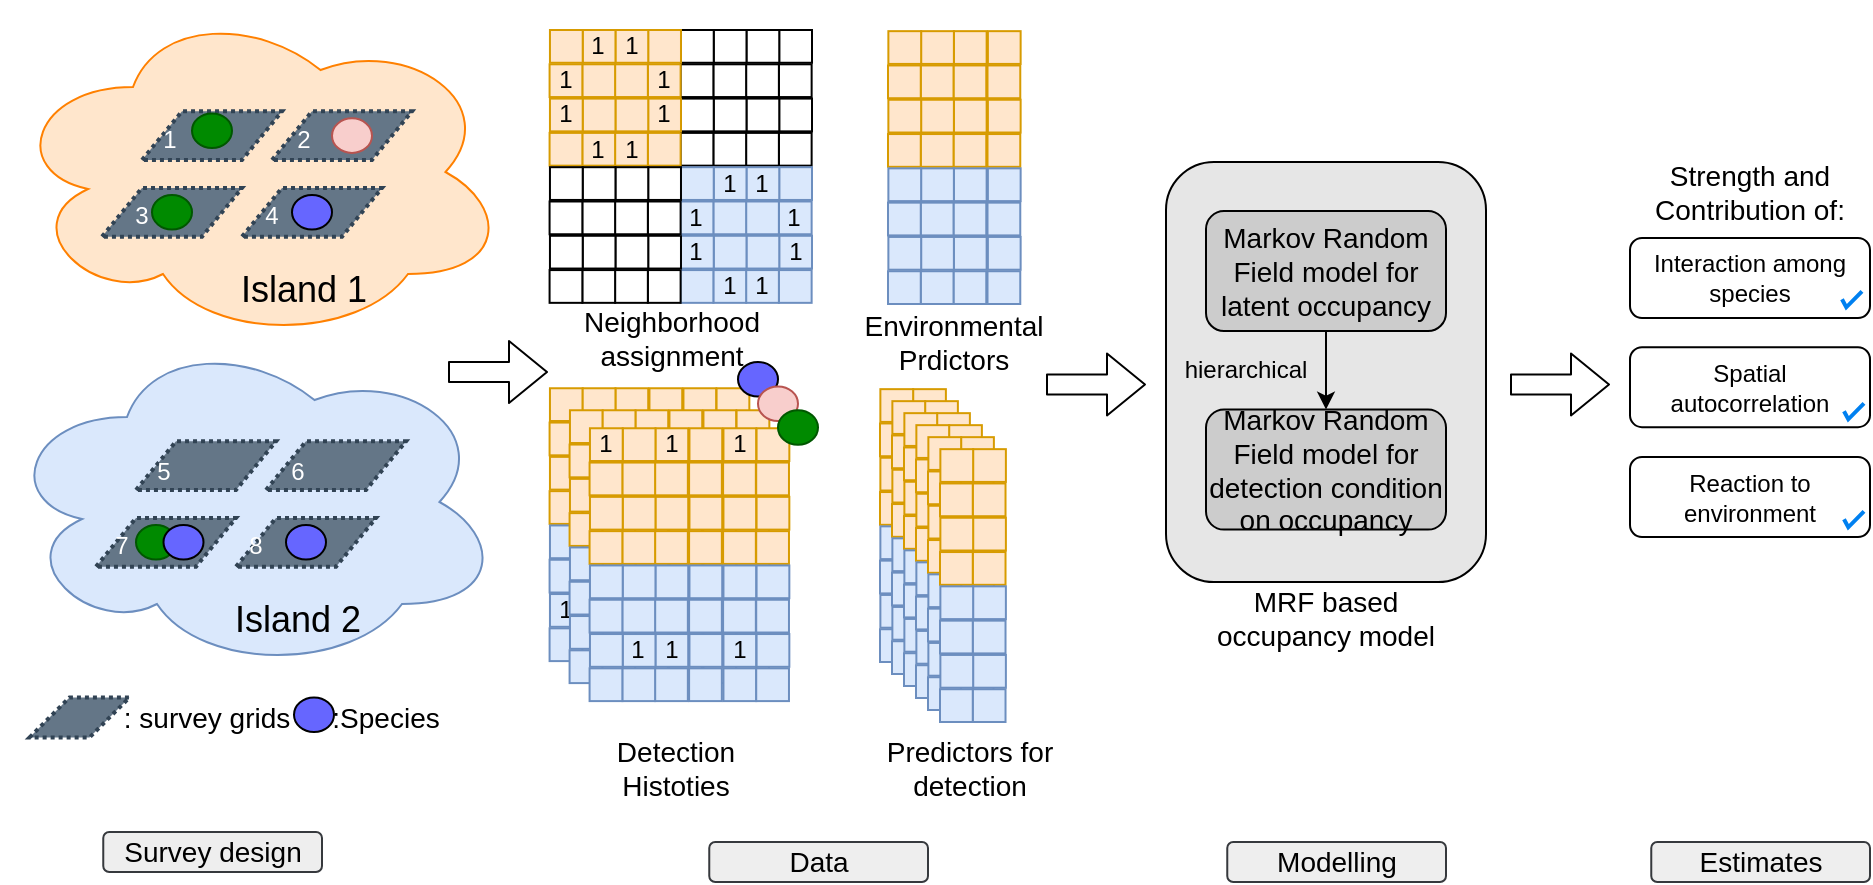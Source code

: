 <mxfile version="13.0.3" type="device"><diagram id="5DrBjSX8qti-TPV793eF" name="Page-1"><mxGraphModel dx="710" dy="490" grid="1" gridSize="10" guides="1" tooltips="1" connect="1" arrows="1" fold="1" page="1" pageScale="1" pageWidth="850" pageHeight="459" math="0" shadow="0"><root><mxCell id="0"/><mxCell id="1" parent="0"/><mxCell id="RSEeuYFWPJhfZHsPHTpP-860" value="" style="rounded=1;whiteSpace=wrap;html=1;fillColor=#E6E6E6;" vertex="1" parent="1"><mxGeometry x="629" y="80" width="160" height="210" as="geometry"/></mxCell><mxCell id="RSEeuYFWPJhfZHsPHTpP-361" value="" style="group" vertex="1" connectable="0" parent="1"><mxGeometry x="320.79" y="193.13" width="66.318" height="136.419" as="geometry"/></mxCell><mxCell id="RSEeuYFWPJhfZHsPHTpP-362" value="" style="group" vertex="1" connectable="0" parent="RSEeuYFWPJhfZHsPHTpP-361"><mxGeometry width="66.318" height="136.419" as="geometry"/></mxCell><mxCell id="RSEeuYFWPJhfZHsPHTpP-363" value="" style="group" vertex="1" connectable="0" parent="RSEeuYFWPJhfZHsPHTpP-362"><mxGeometry width="66.318" height="136.419" as="geometry"/></mxCell><mxCell id="RSEeuYFWPJhfZHsPHTpP-364" value="" style="group" vertex="1" connectable="0" parent="RSEeuYFWPJhfZHsPHTpP-363"><mxGeometry width="49.318" height="136.419" as="geometry"/></mxCell><mxCell id="RSEeuYFWPJhfZHsPHTpP-365" value="" style="group" vertex="1" connectable="0" parent="RSEeuYFWPJhfZHsPHTpP-364"><mxGeometry width="49.318" height="136.419" as="geometry"/></mxCell><mxCell id="RSEeuYFWPJhfZHsPHTpP-377" value="" style="whiteSpace=wrap;html=1;aspect=fixed;fillColor=#ffe6cc;strokeColor=#d79b00;" vertex="1" parent="RSEeuYFWPJhfZHsPHTpP-365"><mxGeometry x="0.183" width="16.378" height="16.378" as="geometry"/></mxCell><mxCell id="RSEeuYFWPJhfZHsPHTpP-366" value="" style="whiteSpace=wrap;html=1;aspect=fixed;fillColor=#ffe6cc;strokeColor=#d79b00;" vertex="1" parent="RSEeuYFWPJhfZHsPHTpP-365"><mxGeometry x="32.757" y="51.446" width="16.378" height="16.378" as="geometry"/></mxCell><mxCell id="RSEeuYFWPJhfZHsPHTpP-367" value="" style="whiteSpace=wrap;html=1;aspect=fixed;fillColor=#ffe6cc;strokeColor=#d79b00;" vertex="1" parent="RSEeuYFWPJhfZHsPHTpP-365"><mxGeometry x="16.378" y="51.446" width="16.378" height="16.378" as="geometry"/></mxCell><mxCell id="RSEeuYFWPJhfZHsPHTpP-368" value="" style="whiteSpace=wrap;html=1;aspect=fixed;fillColor=#ffe6cc;strokeColor=#d79b00;" vertex="1" parent="RSEeuYFWPJhfZHsPHTpP-365"><mxGeometry y="51.446" width="16.378" height="16.378" as="geometry"/></mxCell><mxCell id="RSEeuYFWPJhfZHsPHTpP-369" value="" style="whiteSpace=wrap;html=1;aspect=fixed;fillColor=#ffe6cc;strokeColor=#d79b00;" vertex="1" parent="RSEeuYFWPJhfZHsPHTpP-365"><mxGeometry x="32.94" y="34.297" width="16.378" height="16.378" as="geometry"/></mxCell><mxCell id="RSEeuYFWPJhfZHsPHTpP-370" value="" style="whiteSpace=wrap;html=1;aspect=fixed;fillColor=#ffe6cc;strokeColor=#d79b00;" vertex="1" parent="RSEeuYFWPJhfZHsPHTpP-365"><mxGeometry x="16.561" y="34.297" width="16.378" height="16.378" as="geometry"/></mxCell><mxCell id="RSEeuYFWPJhfZHsPHTpP-371" value="" style="whiteSpace=wrap;html=1;aspect=fixed;fillColor=#ffe6cc;strokeColor=#d79b00;" vertex="1" parent="RSEeuYFWPJhfZHsPHTpP-365"><mxGeometry x="0.183" y="34.297" width="16.378" height="16.378" as="geometry"/></mxCell><mxCell id="RSEeuYFWPJhfZHsPHTpP-372" value="" style="whiteSpace=wrap;html=1;aspect=fixed;fillColor=#ffe6cc;strokeColor=#d79b00;" vertex="1" parent="RSEeuYFWPJhfZHsPHTpP-365"><mxGeometry x="32.757" y="17.149" width="16.378" height="16.378" as="geometry"/></mxCell><mxCell id="RSEeuYFWPJhfZHsPHTpP-373" value="" style="whiteSpace=wrap;html=1;aspect=fixed;fillColor=#ffe6cc;strokeColor=#d79b00;" vertex="1" parent="RSEeuYFWPJhfZHsPHTpP-365"><mxGeometry x="16.378" y="17.149" width="16.378" height="16.378" as="geometry"/></mxCell><mxCell id="RSEeuYFWPJhfZHsPHTpP-374" value="" style="whiteSpace=wrap;html=1;aspect=fixed;fillColor=#ffe6cc;strokeColor=#d79b00;" vertex="1" parent="RSEeuYFWPJhfZHsPHTpP-365"><mxGeometry y="17.149" width="16.378" height="16.378" as="geometry"/></mxCell><mxCell id="RSEeuYFWPJhfZHsPHTpP-375" value="" style="whiteSpace=wrap;html=1;aspect=fixed;fillColor=#ffe6cc;strokeColor=#d79b00;" vertex="1" parent="RSEeuYFWPJhfZHsPHTpP-365"><mxGeometry x="32.94" width="16.378" height="16.378" as="geometry"/></mxCell><mxCell id="RSEeuYFWPJhfZHsPHTpP-376" value="" style="whiteSpace=wrap;html=1;aspect=fixed;fillColor=#ffe6cc;strokeColor=#d79b00;" vertex="1" parent="RSEeuYFWPJhfZHsPHTpP-365"><mxGeometry x="16.561" width="16.378" height="16.378" as="geometry"/></mxCell><mxCell id="RSEeuYFWPJhfZHsPHTpP-378" value="" style="whiteSpace=wrap;html=1;aspect=fixed;fillColor=#dae8fc;strokeColor=#6c8ebf;" vertex="1" parent="RSEeuYFWPJhfZHsPHTpP-365"><mxGeometry x="32.757" y="120.041" width="16.378" height="16.378" as="geometry"/></mxCell><mxCell id="RSEeuYFWPJhfZHsPHTpP-379" value="" style="whiteSpace=wrap;html=1;aspect=fixed;fillColor=#dae8fc;strokeColor=#6c8ebf;" vertex="1" parent="RSEeuYFWPJhfZHsPHTpP-365"><mxGeometry x="16.378" y="120.041" width="16.378" height="16.378" as="geometry"/></mxCell><mxCell id="RSEeuYFWPJhfZHsPHTpP-380" value="" style="whiteSpace=wrap;html=1;aspect=fixed;fillColor=#dae8fc;strokeColor=#6c8ebf;" vertex="1" parent="RSEeuYFWPJhfZHsPHTpP-365"><mxGeometry y="120.041" width="16.378" height="16.378" as="geometry"/></mxCell><mxCell id="RSEeuYFWPJhfZHsPHTpP-381" value="" style="whiteSpace=wrap;html=1;aspect=fixed;fillColor=#dae8fc;strokeColor=#6c8ebf;" vertex="1" parent="RSEeuYFWPJhfZHsPHTpP-365"><mxGeometry x="32.94" y="102.892" width="16.378" height="16.378" as="geometry"/></mxCell><mxCell id="RSEeuYFWPJhfZHsPHTpP-382" value="" style="whiteSpace=wrap;html=1;aspect=fixed;fillColor=#dae8fc;strokeColor=#6c8ebf;" vertex="1" parent="RSEeuYFWPJhfZHsPHTpP-365"><mxGeometry x="16.561" y="102.892" width="16.378" height="16.378" as="geometry"/></mxCell><mxCell id="RSEeuYFWPJhfZHsPHTpP-383" value="1" style="whiteSpace=wrap;html=1;aspect=fixed;fillColor=#dae8fc;strokeColor=#6c8ebf;" vertex="1" parent="RSEeuYFWPJhfZHsPHTpP-365"><mxGeometry x="0.183" y="102.892" width="16.378" height="16.378" as="geometry"/></mxCell><mxCell id="RSEeuYFWPJhfZHsPHTpP-384" value="" style="whiteSpace=wrap;html=1;aspect=fixed;fillColor=#dae8fc;strokeColor=#6c8ebf;" vertex="1" parent="RSEeuYFWPJhfZHsPHTpP-365"><mxGeometry x="32.757" y="85.743" width="16.378" height="16.378" as="geometry"/></mxCell><mxCell id="RSEeuYFWPJhfZHsPHTpP-385" value="" style="whiteSpace=wrap;html=1;aspect=fixed;fillColor=#dae8fc;strokeColor=#6c8ebf;" vertex="1" parent="RSEeuYFWPJhfZHsPHTpP-365"><mxGeometry x="16.378" y="85.743" width="16.378" height="16.378" as="geometry"/></mxCell><mxCell id="RSEeuYFWPJhfZHsPHTpP-386" value="" style="whiteSpace=wrap;html=1;aspect=fixed;fillColor=#dae8fc;strokeColor=#6c8ebf;" vertex="1" parent="RSEeuYFWPJhfZHsPHTpP-365"><mxGeometry y="85.743" width="16.378" height="16.378" as="geometry"/></mxCell><mxCell id="RSEeuYFWPJhfZHsPHTpP-387" value="" style="whiteSpace=wrap;html=1;aspect=fixed;fillColor=#dae8fc;strokeColor=#6c8ebf;" vertex="1" parent="RSEeuYFWPJhfZHsPHTpP-365"><mxGeometry x="32.94" y="68.595" width="16.378" height="16.378" as="geometry"/></mxCell><mxCell id="RSEeuYFWPJhfZHsPHTpP-388" value="" style="whiteSpace=wrap;html=1;aspect=fixed;fillColor=#dae8fc;strokeColor=#6c8ebf;" vertex="1" parent="RSEeuYFWPJhfZHsPHTpP-365"><mxGeometry x="16.561" y="68.595" width="16.378" height="16.378" as="geometry"/></mxCell><mxCell id="RSEeuYFWPJhfZHsPHTpP-389" value="" style="whiteSpace=wrap;html=1;aspect=fixed;fillColor=#dae8fc;strokeColor=#6c8ebf;" vertex="1" parent="RSEeuYFWPJhfZHsPHTpP-365"><mxGeometry x="0.183" y="68.595" width="16.378" height="16.378" as="geometry"/></mxCell><mxCell id="RSEeuYFWPJhfZHsPHTpP-390" value="" style="whiteSpace=wrap;html=1;aspect=fixed;fillColor=#ffe6cc;strokeColor=#d79b00;" vertex="1" parent="RSEeuYFWPJhfZHsPHTpP-363"><mxGeometry x="49.757" y="51.446" width="16.378" height="16.378" as="geometry"/></mxCell><mxCell id="RSEeuYFWPJhfZHsPHTpP-391" value="" style="whiteSpace=wrap;html=1;aspect=fixed;fillColor=#ffe6cc;strokeColor=#d79b00;" vertex="1" parent="RSEeuYFWPJhfZHsPHTpP-363"><mxGeometry x="49.94" y="34.297" width="16.378" height="16.378" as="geometry"/></mxCell><mxCell id="RSEeuYFWPJhfZHsPHTpP-392" value="" style="whiteSpace=wrap;html=1;aspect=fixed;fillColor=#ffe6cc;strokeColor=#d79b00;" vertex="1" parent="RSEeuYFWPJhfZHsPHTpP-363"><mxGeometry x="49.757" y="17.149" width="16.378" height="16.378" as="geometry"/></mxCell><mxCell id="RSEeuYFWPJhfZHsPHTpP-393" value="" style="whiteSpace=wrap;html=1;aspect=fixed;fillColor=#ffe6cc;strokeColor=#d79b00;" vertex="1" parent="RSEeuYFWPJhfZHsPHTpP-363"><mxGeometry x="49.94" width="16.378" height="16.378" as="geometry"/></mxCell><mxCell id="RSEeuYFWPJhfZHsPHTpP-394" value="" style="whiteSpace=wrap;html=1;aspect=fixed;fillColor=#dae8fc;strokeColor=#6c8ebf;" vertex="1" parent="RSEeuYFWPJhfZHsPHTpP-363"><mxGeometry x="49.757" y="120.041" width="16.378" height="16.378" as="geometry"/></mxCell><mxCell id="RSEeuYFWPJhfZHsPHTpP-395" value="" style="whiteSpace=wrap;html=1;aspect=fixed;fillColor=#dae8fc;strokeColor=#6c8ebf;" vertex="1" parent="RSEeuYFWPJhfZHsPHTpP-363"><mxGeometry x="49.94" y="102.892" width="16.378" height="16.378" as="geometry"/></mxCell><mxCell id="RSEeuYFWPJhfZHsPHTpP-396" value="" style="whiteSpace=wrap;html=1;aspect=fixed;fillColor=#dae8fc;strokeColor=#6c8ebf;" vertex="1" parent="RSEeuYFWPJhfZHsPHTpP-363"><mxGeometry x="49.757" y="85.743" width="16.378" height="16.378" as="geometry"/></mxCell><mxCell id="RSEeuYFWPJhfZHsPHTpP-397" value="" style="whiteSpace=wrap;html=1;aspect=fixed;fillColor=#dae8fc;strokeColor=#6c8ebf;" vertex="1" parent="RSEeuYFWPJhfZHsPHTpP-363"><mxGeometry x="49.94" y="68.595" width="16.378" height="16.378" as="geometry"/></mxCell><mxCell id="RSEeuYFWPJhfZHsPHTpP-186" value="" style="group" vertex="1" connectable="0" parent="1"><mxGeometry x="320.79" y="14" width="131.21" height="137" as="geometry"/></mxCell><mxCell id="RSEeuYFWPJhfZHsPHTpP-47" value="" style="group" vertex="1" connectable="0" parent="RSEeuYFWPJhfZHsPHTpP-186"><mxGeometry y="51.446" width="131.027" height="16.959" as="geometry"/></mxCell><mxCell id="RSEeuYFWPJhfZHsPHTpP-34" value="" style="whiteSpace=wrap;html=1;aspect=fixed;" vertex="1" parent="RSEeuYFWPJhfZHsPHTpP-47"><mxGeometry x="114.649" width="16.378" height="16.378" as="geometry"/></mxCell><mxCell id="RSEeuYFWPJhfZHsPHTpP-35" value="" style="whiteSpace=wrap;html=1;aspect=fixed;" vertex="1" parent="RSEeuYFWPJhfZHsPHTpP-47"><mxGeometry x="98.27" width="16.378" height="16.378" as="geometry"/></mxCell><mxCell id="RSEeuYFWPJhfZHsPHTpP-36" value="" style="whiteSpace=wrap;html=1;aspect=fixed;" vertex="1" parent="RSEeuYFWPJhfZHsPHTpP-47"><mxGeometry x="81.892" width="16.378" height="16.378" as="geometry"/></mxCell><mxCell id="RSEeuYFWPJhfZHsPHTpP-37" value="" style="whiteSpace=wrap;html=1;aspect=fixed;" vertex="1" parent="RSEeuYFWPJhfZHsPHTpP-47"><mxGeometry x="65.513" width="16.378" height="16.378" as="geometry"/></mxCell><mxCell id="RSEeuYFWPJhfZHsPHTpP-38" value="" style="whiteSpace=wrap;html=1;aspect=fixed;fillColor=#ffe6cc;strokeColor=#d79b00;" vertex="1" parent="RSEeuYFWPJhfZHsPHTpP-47"><mxGeometry x="49.135" width="16.378" height="16.378" as="geometry"/></mxCell><mxCell id="RSEeuYFWPJhfZHsPHTpP-39" value="1" style="whiteSpace=wrap;html=1;aspect=fixed;fillColor=#ffe6cc;strokeColor=#d79b00;" vertex="1" parent="RSEeuYFWPJhfZHsPHTpP-47"><mxGeometry x="32.757" width="16.378" height="16.378" as="geometry"/></mxCell><mxCell id="RSEeuYFWPJhfZHsPHTpP-40" value="1" style="whiteSpace=wrap;html=1;aspect=fixed;fillColor=#ffe6cc;strokeColor=#d79b00;" vertex="1" parent="RSEeuYFWPJhfZHsPHTpP-47"><mxGeometry x="16.378" width="16.378" height="16.378" as="geometry"/></mxCell><mxCell id="RSEeuYFWPJhfZHsPHTpP-41" value="" style="whiteSpace=wrap;html=1;aspect=fixed;fillColor=#ffe6cc;strokeColor=#d79b00;" vertex="1" parent="RSEeuYFWPJhfZHsPHTpP-47"><mxGeometry width="16.378" height="16.378" as="geometry"/></mxCell><mxCell id="RSEeuYFWPJhfZHsPHTpP-111" value="" style="group" vertex="1" connectable="0" parent="RSEeuYFWPJhfZHsPHTpP-186"><mxGeometry x="0.183" y="34.297" width="131.027" height="16.959" as="geometry"/></mxCell><mxCell id="RSEeuYFWPJhfZHsPHTpP-112" value="" style="whiteSpace=wrap;html=1;aspect=fixed;" vertex="1" parent="RSEeuYFWPJhfZHsPHTpP-111"><mxGeometry x="114.649" width="16.378" height="16.378" as="geometry"/></mxCell><mxCell id="RSEeuYFWPJhfZHsPHTpP-113" value="" style="whiteSpace=wrap;html=1;aspect=fixed;" vertex="1" parent="RSEeuYFWPJhfZHsPHTpP-111"><mxGeometry x="98.27" width="16.378" height="16.378" as="geometry"/></mxCell><mxCell id="RSEeuYFWPJhfZHsPHTpP-114" value="" style="whiteSpace=wrap;html=1;aspect=fixed;" vertex="1" parent="RSEeuYFWPJhfZHsPHTpP-111"><mxGeometry x="81.892" width="16.378" height="16.378" as="geometry"/></mxCell><mxCell id="RSEeuYFWPJhfZHsPHTpP-115" value="" style="whiteSpace=wrap;html=1;aspect=fixed;" vertex="1" parent="RSEeuYFWPJhfZHsPHTpP-111"><mxGeometry x="65.513" width="16.378" height="16.378" as="geometry"/></mxCell><mxCell id="RSEeuYFWPJhfZHsPHTpP-116" value="1" style="whiteSpace=wrap;html=1;aspect=fixed;fillColor=#ffe6cc;strokeColor=#d79b00;" vertex="1" parent="RSEeuYFWPJhfZHsPHTpP-111"><mxGeometry x="49.135" width="16.378" height="16.378" as="geometry"/></mxCell><mxCell id="RSEeuYFWPJhfZHsPHTpP-117" value="" style="whiteSpace=wrap;html=1;aspect=fixed;fillColor=#ffe6cc;strokeColor=#d79b00;" vertex="1" parent="RSEeuYFWPJhfZHsPHTpP-111"><mxGeometry x="32.757" width="16.378" height="16.378" as="geometry"/></mxCell><mxCell id="RSEeuYFWPJhfZHsPHTpP-118" value="" style="whiteSpace=wrap;html=1;aspect=fixed;fillColor=#ffe6cc;strokeColor=#d79b00;" vertex="1" parent="RSEeuYFWPJhfZHsPHTpP-111"><mxGeometry x="16.378" width="16.378" height="16.378" as="geometry"/></mxCell><mxCell id="RSEeuYFWPJhfZHsPHTpP-119" value="1" style="whiteSpace=wrap;html=1;aspect=fixed;fillColor=#ffe6cc;strokeColor=#d79b00;" vertex="1" parent="RSEeuYFWPJhfZHsPHTpP-111"><mxGeometry width="16.378" height="16.378" as="geometry"/></mxCell><mxCell id="RSEeuYFWPJhfZHsPHTpP-132" value="" style="group" vertex="1" connectable="0" parent="RSEeuYFWPJhfZHsPHTpP-186"><mxGeometry y="17.149" width="131.027" height="16.959" as="geometry"/></mxCell><mxCell id="RSEeuYFWPJhfZHsPHTpP-133" value="" style="whiteSpace=wrap;html=1;aspect=fixed;" vertex="1" parent="RSEeuYFWPJhfZHsPHTpP-132"><mxGeometry x="114.649" width="16.378" height="16.378" as="geometry"/></mxCell><mxCell id="RSEeuYFWPJhfZHsPHTpP-134" value="" style="whiteSpace=wrap;html=1;aspect=fixed;" vertex="1" parent="RSEeuYFWPJhfZHsPHTpP-132"><mxGeometry x="98.27" width="16.378" height="16.378" as="geometry"/></mxCell><mxCell id="RSEeuYFWPJhfZHsPHTpP-135" value="" style="whiteSpace=wrap;html=1;aspect=fixed;" vertex="1" parent="RSEeuYFWPJhfZHsPHTpP-132"><mxGeometry x="81.892" width="16.378" height="16.378" as="geometry"/></mxCell><mxCell id="RSEeuYFWPJhfZHsPHTpP-136" value="" style="whiteSpace=wrap;html=1;aspect=fixed;" vertex="1" parent="RSEeuYFWPJhfZHsPHTpP-132"><mxGeometry x="65.513" width="16.378" height="16.378" as="geometry"/></mxCell><mxCell id="RSEeuYFWPJhfZHsPHTpP-137" value="1" style="whiteSpace=wrap;html=1;aspect=fixed;fillColor=#ffe6cc;strokeColor=#d79b00;" vertex="1" parent="RSEeuYFWPJhfZHsPHTpP-132"><mxGeometry x="49.135" width="16.378" height="16.378" as="geometry"/></mxCell><mxCell id="RSEeuYFWPJhfZHsPHTpP-138" value="" style="whiteSpace=wrap;html=1;aspect=fixed;fillColor=#ffe6cc;strokeColor=#d79b00;" vertex="1" parent="RSEeuYFWPJhfZHsPHTpP-132"><mxGeometry x="32.757" width="16.378" height="16.378" as="geometry"/></mxCell><mxCell id="RSEeuYFWPJhfZHsPHTpP-139" value="" style="whiteSpace=wrap;html=1;aspect=fixed;fillColor=#ffe6cc;strokeColor=#d79b00;" vertex="1" parent="RSEeuYFWPJhfZHsPHTpP-132"><mxGeometry x="16.378" width="16.378" height="16.378" as="geometry"/></mxCell><mxCell id="RSEeuYFWPJhfZHsPHTpP-140" value="1" style="whiteSpace=wrap;html=1;aspect=fixed;fillColor=#ffe6cc;strokeColor=#d79b00;" vertex="1" parent="RSEeuYFWPJhfZHsPHTpP-132"><mxGeometry width="16.378" height="16.378" as="geometry"/></mxCell><mxCell id="RSEeuYFWPJhfZHsPHTpP-141" value="" style="group" vertex="1" connectable="0" parent="RSEeuYFWPJhfZHsPHTpP-186"><mxGeometry x="0.183" width="131.027" height="16.959" as="geometry"/></mxCell><mxCell id="RSEeuYFWPJhfZHsPHTpP-142" value="" style="whiteSpace=wrap;html=1;aspect=fixed;" vertex="1" parent="RSEeuYFWPJhfZHsPHTpP-141"><mxGeometry x="114.649" width="16.378" height="16.378" as="geometry"/></mxCell><mxCell id="RSEeuYFWPJhfZHsPHTpP-143" value="" style="whiteSpace=wrap;html=1;aspect=fixed;" vertex="1" parent="RSEeuYFWPJhfZHsPHTpP-141"><mxGeometry x="98.27" width="16.378" height="16.378" as="geometry"/></mxCell><mxCell id="RSEeuYFWPJhfZHsPHTpP-144" value="" style="whiteSpace=wrap;html=1;aspect=fixed;" vertex="1" parent="RSEeuYFWPJhfZHsPHTpP-141"><mxGeometry x="81.892" width="16.378" height="16.378" as="geometry"/></mxCell><mxCell id="RSEeuYFWPJhfZHsPHTpP-145" value="" style="whiteSpace=wrap;html=1;aspect=fixed;" vertex="1" parent="RSEeuYFWPJhfZHsPHTpP-141"><mxGeometry x="65.513" width="16.378" height="16.378" as="geometry"/></mxCell><mxCell id="RSEeuYFWPJhfZHsPHTpP-146" value="" style="whiteSpace=wrap;html=1;aspect=fixed;fillColor=#ffe6cc;strokeColor=#d79b00;" vertex="1" parent="RSEeuYFWPJhfZHsPHTpP-141"><mxGeometry x="49.135" width="16.378" height="16.378" as="geometry"/></mxCell><mxCell id="RSEeuYFWPJhfZHsPHTpP-147" value="1" style="whiteSpace=wrap;html=1;aspect=fixed;fillColor=#ffe6cc;strokeColor=#d79b00;" vertex="1" parent="RSEeuYFWPJhfZHsPHTpP-141"><mxGeometry x="32.757" width="16.378" height="16.378" as="geometry"/></mxCell><mxCell id="RSEeuYFWPJhfZHsPHTpP-148" value="1" style="whiteSpace=wrap;html=1;aspect=fixed;fillColor=#ffe6cc;strokeColor=#d79b00;" vertex="1" parent="RSEeuYFWPJhfZHsPHTpP-141"><mxGeometry x="16.378" width="16.378" height="16.378" as="geometry"/></mxCell><mxCell id="RSEeuYFWPJhfZHsPHTpP-149" value="" style="whiteSpace=wrap;html=1;aspect=fixed;fillColor=#ffe6cc;strokeColor=#d79b00;" vertex="1" parent="RSEeuYFWPJhfZHsPHTpP-141"><mxGeometry width="16.378" height="16.378" as="geometry"/></mxCell><mxCell id="RSEeuYFWPJhfZHsPHTpP-150" value="" style="group" vertex="1" connectable="0" parent="RSEeuYFWPJhfZHsPHTpP-186"><mxGeometry y="120.041" width="131.027" height="16.959" as="geometry"/></mxCell><mxCell id="RSEeuYFWPJhfZHsPHTpP-151" value="" style="whiteSpace=wrap;html=1;aspect=fixed;fillColor=#dae8fc;strokeColor=#6c8ebf;" vertex="1" parent="RSEeuYFWPJhfZHsPHTpP-150"><mxGeometry x="114.649" width="16.378" height="16.378" as="geometry"/></mxCell><mxCell id="RSEeuYFWPJhfZHsPHTpP-152" value="1" style="whiteSpace=wrap;html=1;aspect=fixed;fillColor=#dae8fc;strokeColor=#6c8ebf;" vertex="1" parent="RSEeuYFWPJhfZHsPHTpP-150"><mxGeometry x="98.27" width="16.378" height="16.378" as="geometry"/></mxCell><mxCell id="RSEeuYFWPJhfZHsPHTpP-153" value="1" style="whiteSpace=wrap;html=1;aspect=fixed;fillColor=#dae8fc;strokeColor=#6c8ebf;" vertex="1" parent="RSEeuYFWPJhfZHsPHTpP-150"><mxGeometry x="81.892" width="16.378" height="16.378" as="geometry"/></mxCell><mxCell id="RSEeuYFWPJhfZHsPHTpP-154" value="" style="whiteSpace=wrap;html=1;aspect=fixed;fillColor=#dae8fc;strokeColor=#6c8ebf;" vertex="1" parent="RSEeuYFWPJhfZHsPHTpP-150"><mxGeometry x="65.513" width="16.378" height="16.378" as="geometry"/></mxCell><mxCell id="RSEeuYFWPJhfZHsPHTpP-155" value="" style="whiteSpace=wrap;html=1;aspect=fixed;" vertex="1" parent="RSEeuYFWPJhfZHsPHTpP-150"><mxGeometry x="49.135" width="16.378" height="16.378" as="geometry"/></mxCell><mxCell id="RSEeuYFWPJhfZHsPHTpP-156" value="" style="whiteSpace=wrap;html=1;aspect=fixed;" vertex="1" parent="RSEeuYFWPJhfZHsPHTpP-150"><mxGeometry x="32.757" width="16.378" height="16.378" as="geometry"/></mxCell><mxCell id="RSEeuYFWPJhfZHsPHTpP-157" value="" style="whiteSpace=wrap;html=1;aspect=fixed;" vertex="1" parent="RSEeuYFWPJhfZHsPHTpP-150"><mxGeometry x="16.378" width="16.378" height="16.378" as="geometry"/></mxCell><mxCell id="RSEeuYFWPJhfZHsPHTpP-158" value="" style="whiteSpace=wrap;html=1;aspect=fixed;" vertex="1" parent="RSEeuYFWPJhfZHsPHTpP-150"><mxGeometry width="16.378" height="16.378" as="geometry"/></mxCell><mxCell id="RSEeuYFWPJhfZHsPHTpP-159" value="" style="group" vertex="1" connectable="0" parent="RSEeuYFWPJhfZHsPHTpP-186"><mxGeometry x="0.183" y="102.892" width="131.027" height="16.959" as="geometry"/></mxCell><mxCell id="RSEeuYFWPJhfZHsPHTpP-160" value="1" style="whiteSpace=wrap;html=1;aspect=fixed;fillColor=#dae8fc;strokeColor=#6c8ebf;" vertex="1" parent="RSEeuYFWPJhfZHsPHTpP-159"><mxGeometry x="114.649" width="16.378" height="16.378" as="geometry"/></mxCell><mxCell id="RSEeuYFWPJhfZHsPHTpP-161" value="" style="whiteSpace=wrap;html=1;aspect=fixed;fillColor=#dae8fc;strokeColor=#6c8ebf;" vertex="1" parent="RSEeuYFWPJhfZHsPHTpP-159"><mxGeometry x="98.27" width="16.378" height="16.378" as="geometry"/></mxCell><mxCell id="RSEeuYFWPJhfZHsPHTpP-162" value="" style="whiteSpace=wrap;html=1;aspect=fixed;fillColor=#dae8fc;strokeColor=#6c8ebf;" vertex="1" parent="RSEeuYFWPJhfZHsPHTpP-159"><mxGeometry x="81.892" width="16.378" height="16.378" as="geometry"/></mxCell><mxCell id="RSEeuYFWPJhfZHsPHTpP-163" value="1" style="whiteSpace=wrap;html=1;aspect=fixed;fillColor=#dae8fc;strokeColor=#6c8ebf;" vertex="1" parent="RSEeuYFWPJhfZHsPHTpP-159"><mxGeometry x="65.513" width="16.378" height="16.378" as="geometry"/></mxCell><mxCell id="RSEeuYFWPJhfZHsPHTpP-164" value="" style="whiteSpace=wrap;html=1;aspect=fixed;" vertex="1" parent="RSEeuYFWPJhfZHsPHTpP-159"><mxGeometry x="49.135" width="16.378" height="16.378" as="geometry"/></mxCell><mxCell id="RSEeuYFWPJhfZHsPHTpP-165" value="" style="whiteSpace=wrap;html=1;aspect=fixed;" vertex="1" parent="RSEeuYFWPJhfZHsPHTpP-159"><mxGeometry x="32.757" width="16.378" height="16.378" as="geometry"/></mxCell><mxCell id="RSEeuYFWPJhfZHsPHTpP-166" value="" style="whiteSpace=wrap;html=1;aspect=fixed;" vertex="1" parent="RSEeuYFWPJhfZHsPHTpP-159"><mxGeometry x="16.378" width="16.378" height="16.378" as="geometry"/></mxCell><mxCell id="RSEeuYFWPJhfZHsPHTpP-167" value="" style="whiteSpace=wrap;html=1;aspect=fixed;" vertex="1" parent="RSEeuYFWPJhfZHsPHTpP-159"><mxGeometry width="16.378" height="16.378" as="geometry"/></mxCell><mxCell id="RSEeuYFWPJhfZHsPHTpP-168" value="" style="group" vertex="1" connectable="0" parent="RSEeuYFWPJhfZHsPHTpP-186"><mxGeometry y="85.743" width="131.027" height="16.959" as="geometry"/></mxCell><mxCell id="RSEeuYFWPJhfZHsPHTpP-169" value="1" style="whiteSpace=wrap;html=1;aspect=fixed;fillColor=#dae8fc;strokeColor=#6c8ebf;" vertex="1" parent="RSEeuYFWPJhfZHsPHTpP-168"><mxGeometry x="114.649" width="16.378" height="16.378" as="geometry"/></mxCell><mxCell id="RSEeuYFWPJhfZHsPHTpP-170" value="" style="whiteSpace=wrap;html=1;aspect=fixed;fillColor=#dae8fc;strokeColor=#6c8ebf;" vertex="1" parent="RSEeuYFWPJhfZHsPHTpP-168"><mxGeometry x="98.27" width="16.378" height="16.378" as="geometry"/></mxCell><mxCell id="RSEeuYFWPJhfZHsPHTpP-171" value="" style="whiteSpace=wrap;html=1;aspect=fixed;fillColor=#dae8fc;strokeColor=#6c8ebf;" vertex="1" parent="RSEeuYFWPJhfZHsPHTpP-168"><mxGeometry x="81.892" width="16.378" height="16.378" as="geometry"/></mxCell><mxCell id="RSEeuYFWPJhfZHsPHTpP-172" value="1" style="whiteSpace=wrap;html=1;aspect=fixed;fillColor=#dae8fc;strokeColor=#6c8ebf;" vertex="1" parent="RSEeuYFWPJhfZHsPHTpP-168"><mxGeometry x="65.513" width="16.378" height="16.378" as="geometry"/></mxCell><mxCell id="RSEeuYFWPJhfZHsPHTpP-173" value="" style="whiteSpace=wrap;html=1;aspect=fixed;" vertex="1" parent="RSEeuYFWPJhfZHsPHTpP-168"><mxGeometry x="49.135" width="16.378" height="16.378" as="geometry"/></mxCell><mxCell id="RSEeuYFWPJhfZHsPHTpP-174" value="" style="whiteSpace=wrap;html=1;aspect=fixed;" vertex="1" parent="RSEeuYFWPJhfZHsPHTpP-168"><mxGeometry x="32.757" width="16.378" height="16.378" as="geometry"/></mxCell><mxCell id="RSEeuYFWPJhfZHsPHTpP-175" value="" style="whiteSpace=wrap;html=1;aspect=fixed;" vertex="1" parent="RSEeuYFWPJhfZHsPHTpP-168"><mxGeometry x="16.378" width="16.378" height="16.378" as="geometry"/></mxCell><mxCell id="RSEeuYFWPJhfZHsPHTpP-176" value="" style="whiteSpace=wrap;html=1;aspect=fixed;" vertex="1" parent="RSEeuYFWPJhfZHsPHTpP-168"><mxGeometry width="16.378" height="16.378" as="geometry"/></mxCell><mxCell id="RSEeuYFWPJhfZHsPHTpP-177" value="" style="group" vertex="1" connectable="0" parent="RSEeuYFWPJhfZHsPHTpP-186"><mxGeometry x="0.183" y="68.595" width="131.027" height="16.959" as="geometry"/></mxCell><mxCell id="RSEeuYFWPJhfZHsPHTpP-178" value="" style="whiteSpace=wrap;html=1;aspect=fixed;fillColor=#dae8fc;strokeColor=#6c8ebf;" vertex="1" parent="RSEeuYFWPJhfZHsPHTpP-177"><mxGeometry x="114.649" width="16.378" height="16.378" as="geometry"/></mxCell><mxCell id="RSEeuYFWPJhfZHsPHTpP-179" value="1" style="whiteSpace=wrap;html=1;aspect=fixed;fillColor=#dae8fc;strokeColor=#6c8ebf;" vertex="1" parent="RSEeuYFWPJhfZHsPHTpP-177"><mxGeometry x="98.27" width="16.378" height="16.378" as="geometry"/></mxCell><mxCell id="RSEeuYFWPJhfZHsPHTpP-180" value="1" style="whiteSpace=wrap;html=1;aspect=fixed;fillColor=#dae8fc;strokeColor=#6c8ebf;" vertex="1" parent="RSEeuYFWPJhfZHsPHTpP-177"><mxGeometry x="81.892" width="16.378" height="16.378" as="geometry"/></mxCell><mxCell id="RSEeuYFWPJhfZHsPHTpP-181" value="" style="whiteSpace=wrap;html=1;aspect=fixed;fillColor=#dae8fc;strokeColor=#6c8ebf;" vertex="1" parent="RSEeuYFWPJhfZHsPHTpP-177"><mxGeometry x="65.513" width="16.378" height="16.378" as="geometry"/></mxCell><mxCell id="RSEeuYFWPJhfZHsPHTpP-182" value="" style="whiteSpace=wrap;html=1;aspect=fixed;" vertex="1" parent="RSEeuYFWPJhfZHsPHTpP-177"><mxGeometry x="49.135" width="16.378" height="16.378" as="geometry"/></mxCell><mxCell id="RSEeuYFWPJhfZHsPHTpP-183" value="" style="whiteSpace=wrap;html=1;aspect=fixed;" vertex="1" parent="RSEeuYFWPJhfZHsPHTpP-177"><mxGeometry x="32.757" width="16.378" height="16.378" as="geometry"/></mxCell><mxCell id="RSEeuYFWPJhfZHsPHTpP-184" value="" style="whiteSpace=wrap;html=1;aspect=fixed;" vertex="1" parent="RSEeuYFWPJhfZHsPHTpP-177"><mxGeometry x="16.378" width="16.378" height="16.378" as="geometry"/></mxCell><mxCell id="RSEeuYFWPJhfZHsPHTpP-185" value="" style="whiteSpace=wrap;html=1;aspect=fixed;" vertex="1" parent="RSEeuYFWPJhfZHsPHTpP-177"><mxGeometry width="16.378" height="16.378" as="geometry"/></mxCell><mxCell id="RSEeuYFWPJhfZHsPHTpP-190" value="&lt;font style=&quot;font-size: 14px&quot;&gt;Neighborhood assignment&lt;/font&gt;" style="text;html=1;strokeColor=none;fillColor=none;align=center;verticalAlign=middle;whiteSpace=wrap;rounded=0;" vertex="1" parent="1"><mxGeometry x="362.39" y="158" width="40" height="20" as="geometry"/></mxCell><mxCell id="RSEeuYFWPJhfZHsPHTpP-305" value="&lt;font style=&quot;font-size: 14px&quot;&gt;Detection Histoties&lt;/font&gt;" style="text;html=1;strokeColor=none;fillColor=none;align=center;verticalAlign=middle;whiteSpace=wrap;rounded=0;" vertex="1" parent="1"><mxGeometry x="363.93" y="372.73" width="40" height="20" as="geometry"/></mxCell><mxCell id="RSEeuYFWPJhfZHsPHTpP-317" value="" style="group" vertex="1" connectable="0" parent="1"><mxGeometry x="490.0" y="14.58" width="66.318" height="136.419" as="geometry"/></mxCell><mxCell id="RSEeuYFWPJhfZHsPHTpP-316" value="" style="group" vertex="1" connectable="0" parent="RSEeuYFWPJhfZHsPHTpP-317"><mxGeometry width="66.318" height="136.419" as="geometry"/></mxCell><mxCell id="RSEeuYFWPJhfZHsPHTpP-314" value="" style="group" vertex="1" connectable="0" parent="RSEeuYFWPJhfZHsPHTpP-316"><mxGeometry width="66.318" height="136.419" as="geometry"/></mxCell><mxCell id="RSEeuYFWPJhfZHsPHTpP-304" value="" style="group" vertex="1" connectable="0" parent="RSEeuYFWPJhfZHsPHTpP-314"><mxGeometry width="49.318" height="136.419" as="geometry"/></mxCell><mxCell id="RSEeuYFWPJhfZHsPHTpP-252" value="" style="group" vertex="1" connectable="0" parent="RSEeuYFWPJhfZHsPHTpP-304"><mxGeometry width="49.318" height="136.419" as="geometry"/></mxCell><mxCell id="RSEeuYFWPJhfZHsPHTpP-226" value="" style="whiteSpace=wrap;html=1;aspect=fixed;fillColor=#ffe6cc;strokeColor=#d79b00;" vertex="1" parent="RSEeuYFWPJhfZHsPHTpP-252"><mxGeometry x="32.757" y="51.446" width="16.378" height="16.378" as="geometry"/></mxCell><mxCell id="RSEeuYFWPJhfZHsPHTpP-227" value="" style="whiteSpace=wrap;html=1;aspect=fixed;fillColor=#ffe6cc;strokeColor=#d79b00;" vertex="1" parent="RSEeuYFWPJhfZHsPHTpP-252"><mxGeometry x="16.378" y="51.446" width="16.378" height="16.378" as="geometry"/></mxCell><mxCell id="RSEeuYFWPJhfZHsPHTpP-228" value="" style="whiteSpace=wrap;html=1;aspect=fixed;fillColor=#ffe6cc;strokeColor=#d79b00;" vertex="1" parent="RSEeuYFWPJhfZHsPHTpP-252"><mxGeometry y="51.446" width="16.378" height="16.378" as="geometry"/></mxCell><mxCell id="RSEeuYFWPJhfZHsPHTpP-229" value="" style="whiteSpace=wrap;html=1;aspect=fixed;fillColor=#ffe6cc;strokeColor=#d79b00;" vertex="1" parent="RSEeuYFWPJhfZHsPHTpP-252"><mxGeometry x="32.94" y="34.297" width="16.378" height="16.378" as="geometry"/></mxCell><mxCell id="RSEeuYFWPJhfZHsPHTpP-230" value="" style="whiteSpace=wrap;html=1;aspect=fixed;fillColor=#ffe6cc;strokeColor=#d79b00;" vertex="1" parent="RSEeuYFWPJhfZHsPHTpP-252"><mxGeometry x="16.561" y="34.297" width="16.378" height="16.378" as="geometry"/></mxCell><mxCell id="RSEeuYFWPJhfZHsPHTpP-231" value="" style="whiteSpace=wrap;html=1;aspect=fixed;fillColor=#ffe6cc;strokeColor=#d79b00;" vertex="1" parent="RSEeuYFWPJhfZHsPHTpP-252"><mxGeometry x="0.183" y="34.297" width="16.378" height="16.378" as="geometry"/></mxCell><mxCell id="RSEeuYFWPJhfZHsPHTpP-232" value="" style="whiteSpace=wrap;html=1;aspect=fixed;fillColor=#ffe6cc;strokeColor=#d79b00;" vertex="1" parent="RSEeuYFWPJhfZHsPHTpP-252"><mxGeometry x="32.757" y="17.149" width="16.378" height="16.378" as="geometry"/></mxCell><mxCell id="RSEeuYFWPJhfZHsPHTpP-233" value="" style="whiteSpace=wrap;html=1;aspect=fixed;fillColor=#ffe6cc;strokeColor=#d79b00;" vertex="1" parent="RSEeuYFWPJhfZHsPHTpP-252"><mxGeometry x="16.378" y="17.149" width="16.378" height="16.378" as="geometry"/></mxCell><mxCell id="RSEeuYFWPJhfZHsPHTpP-234" value="" style="whiteSpace=wrap;html=1;aspect=fixed;fillColor=#ffe6cc;strokeColor=#d79b00;" vertex="1" parent="RSEeuYFWPJhfZHsPHTpP-252"><mxGeometry y="17.149" width="16.378" height="16.378" as="geometry"/></mxCell><mxCell id="RSEeuYFWPJhfZHsPHTpP-235" value="" style="whiteSpace=wrap;html=1;aspect=fixed;fillColor=#ffe6cc;strokeColor=#d79b00;" vertex="1" parent="RSEeuYFWPJhfZHsPHTpP-252"><mxGeometry x="32.94" width="16.378" height="16.378" as="geometry"/></mxCell><mxCell id="RSEeuYFWPJhfZHsPHTpP-236" value="" style="whiteSpace=wrap;html=1;aspect=fixed;fillColor=#ffe6cc;strokeColor=#d79b00;" vertex="1" parent="RSEeuYFWPJhfZHsPHTpP-252"><mxGeometry x="16.561" width="16.378" height="16.378" as="geometry"/></mxCell><mxCell id="RSEeuYFWPJhfZHsPHTpP-237" value="" style="whiteSpace=wrap;html=1;aspect=fixed;fillColor=#ffe6cc;strokeColor=#d79b00;" vertex="1" parent="RSEeuYFWPJhfZHsPHTpP-252"><mxGeometry x="0.183" width="16.378" height="16.378" as="geometry"/></mxCell><mxCell id="RSEeuYFWPJhfZHsPHTpP-238" value="" style="whiteSpace=wrap;html=1;aspect=fixed;fillColor=#dae8fc;strokeColor=#6c8ebf;" vertex="1" parent="RSEeuYFWPJhfZHsPHTpP-252"><mxGeometry x="32.757" y="120.041" width="16.378" height="16.378" as="geometry"/></mxCell><mxCell id="RSEeuYFWPJhfZHsPHTpP-239" value="" style="whiteSpace=wrap;html=1;aspect=fixed;fillColor=#dae8fc;strokeColor=#6c8ebf;" vertex="1" parent="RSEeuYFWPJhfZHsPHTpP-252"><mxGeometry x="16.378" y="120.041" width="16.378" height="16.378" as="geometry"/></mxCell><mxCell id="RSEeuYFWPJhfZHsPHTpP-240" value="" style="whiteSpace=wrap;html=1;aspect=fixed;fillColor=#dae8fc;strokeColor=#6c8ebf;" vertex="1" parent="RSEeuYFWPJhfZHsPHTpP-252"><mxGeometry y="120.041" width="16.378" height="16.378" as="geometry"/></mxCell><mxCell id="RSEeuYFWPJhfZHsPHTpP-241" value="" style="whiteSpace=wrap;html=1;aspect=fixed;fillColor=#dae8fc;strokeColor=#6c8ebf;" vertex="1" parent="RSEeuYFWPJhfZHsPHTpP-252"><mxGeometry x="32.94" y="102.892" width="16.378" height="16.378" as="geometry"/></mxCell><mxCell id="RSEeuYFWPJhfZHsPHTpP-242" value="" style="whiteSpace=wrap;html=1;aspect=fixed;fillColor=#dae8fc;strokeColor=#6c8ebf;" vertex="1" parent="RSEeuYFWPJhfZHsPHTpP-252"><mxGeometry x="16.561" y="102.892" width="16.378" height="16.378" as="geometry"/></mxCell><mxCell id="RSEeuYFWPJhfZHsPHTpP-243" value="" style="whiteSpace=wrap;html=1;aspect=fixed;fillColor=#dae8fc;strokeColor=#6c8ebf;" vertex="1" parent="RSEeuYFWPJhfZHsPHTpP-252"><mxGeometry x="0.183" y="102.892" width="16.378" height="16.378" as="geometry"/></mxCell><mxCell id="RSEeuYFWPJhfZHsPHTpP-244" value="" style="whiteSpace=wrap;html=1;aspect=fixed;fillColor=#dae8fc;strokeColor=#6c8ebf;" vertex="1" parent="RSEeuYFWPJhfZHsPHTpP-252"><mxGeometry x="32.757" y="85.743" width="16.378" height="16.378" as="geometry"/></mxCell><mxCell id="RSEeuYFWPJhfZHsPHTpP-245" value="" style="whiteSpace=wrap;html=1;aspect=fixed;fillColor=#dae8fc;strokeColor=#6c8ebf;" vertex="1" parent="RSEeuYFWPJhfZHsPHTpP-252"><mxGeometry x="16.378" y="85.743" width="16.378" height="16.378" as="geometry"/></mxCell><mxCell id="RSEeuYFWPJhfZHsPHTpP-246" value="" style="whiteSpace=wrap;html=1;aspect=fixed;fillColor=#dae8fc;strokeColor=#6c8ebf;" vertex="1" parent="RSEeuYFWPJhfZHsPHTpP-252"><mxGeometry y="85.743" width="16.378" height="16.378" as="geometry"/></mxCell><mxCell id="RSEeuYFWPJhfZHsPHTpP-247" value="" style="whiteSpace=wrap;html=1;aspect=fixed;fillColor=#dae8fc;strokeColor=#6c8ebf;" vertex="1" parent="RSEeuYFWPJhfZHsPHTpP-252"><mxGeometry x="32.94" y="68.595" width="16.378" height="16.378" as="geometry"/></mxCell><mxCell id="RSEeuYFWPJhfZHsPHTpP-248" value="" style="whiteSpace=wrap;html=1;aspect=fixed;fillColor=#dae8fc;strokeColor=#6c8ebf;" vertex="1" parent="RSEeuYFWPJhfZHsPHTpP-252"><mxGeometry x="16.561" y="68.595" width="16.378" height="16.378" as="geometry"/></mxCell><mxCell id="RSEeuYFWPJhfZHsPHTpP-249" value="" style="whiteSpace=wrap;html=1;aspect=fixed;fillColor=#dae8fc;strokeColor=#6c8ebf;" vertex="1" parent="RSEeuYFWPJhfZHsPHTpP-252"><mxGeometry x="0.183" y="68.595" width="16.378" height="16.378" as="geometry"/></mxCell><mxCell id="RSEeuYFWPJhfZHsPHTpP-306" value="" style="whiteSpace=wrap;html=1;aspect=fixed;fillColor=#ffe6cc;strokeColor=#d79b00;" vertex="1" parent="RSEeuYFWPJhfZHsPHTpP-314"><mxGeometry x="49.757" y="51.446" width="16.378" height="16.378" as="geometry"/></mxCell><mxCell id="RSEeuYFWPJhfZHsPHTpP-307" value="" style="whiteSpace=wrap;html=1;aspect=fixed;fillColor=#ffe6cc;strokeColor=#d79b00;" vertex="1" parent="RSEeuYFWPJhfZHsPHTpP-314"><mxGeometry x="49.94" y="34.297" width="16.378" height="16.378" as="geometry"/></mxCell><mxCell id="RSEeuYFWPJhfZHsPHTpP-308" value="" style="whiteSpace=wrap;html=1;aspect=fixed;fillColor=#ffe6cc;strokeColor=#d79b00;" vertex="1" parent="RSEeuYFWPJhfZHsPHTpP-314"><mxGeometry x="49.757" y="17.149" width="16.378" height="16.378" as="geometry"/></mxCell><mxCell id="RSEeuYFWPJhfZHsPHTpP-309" value="" style="whiteSpace=wrap;html=1;aspect=fixed;fillColor=#ffe6cc;strokeColor=#d79b00;" vertex="1" parent="RSEeuYFWPJhfZHsPHTpP-314"><mxGeometry x="49.94" width="16.378" height="16.378" as="geometry"/></mxCell><mxCell id="RSEeuYFWPJhfZHsPHTpP-310" value="" style="whiteSpace=wrap;html=1;aspect=fixed;fillColor=#dae8fc;strokeColor=#6c8ebf;" vertex="1" parent="RSEeuYFWPJhfZHsPHTpP-314"><mxGeometry x="49.757" y="120.041" width="16.378" height="16.378" as="geometry"/></mxCell><mxCell id="RSEeuYFWPJhfZHsPHTpP-311" value="" style="whiteSpace=wrap;html=1;aspect=fixed;fillColor=#dae8fc;strokeColor=#6c8ebf;" vertex="1" parent="RSEeuYFWPJhfZHsPHTpP-314"><mxGeometry x="49.94" y="102.892" width="16.378" height="16.378" as="geometry"/></mxCell><mxCell id="RSEeuYFWPJhfZHsPHTpP-312" value="" style="whiteSpace=wrap;html=1;aspect=fixed;fillColor=#dae8fc;strokeColor=#6c8ebf;" vertex="1" parent="RSEeuYFWPJhfZHsPHTpP-314"><mxGeometry x="49.757" y="85.743" width="16.378" height="16.378" as="geometry"/></mxCell><mxCell id="RSEeuYFWPJhfZHsPHTpP-313" value="" style="whiteSpace=wrap;html=1;aspect=fixed;fillColor=#dae8fc;strokeColor=#6c8ebf;" vertex="1" parent="RSEeuYFWPJhfZHsPHTpP-314"><mxGeometry x="49.94" y="68.595" width="16.378" height="16.378" as="geometry"/></mxCell><mxCell id="RSEeuYFWPJhfZHsPHTpP-318" value="&lt;font style=&quot;font-size: 14px&quot;&gt;Environmental Prdictors&lt;/font&gt;" style="text;html=1;strokeColor=none;fillColor=none;align=center;verticalAlign=middle;whiteSpace=wrap;rounded=0;" vertex="1" parent="1"><mxGeometry x="503.16" y="160" width="40" height="20" as="geometry"/></mxCell><mxCell id="RSEeuYFWPJhfZHsPHTpP-398" value="" style="whiteSpace=wrap;html=1;aspect=fixed;fillColor=#ffe6cc;strokeColor=#d79b00;" vertex="1" parent="1"><mxGeometry x="387.547" y="244.576" width="16.378" height="16.378" as="geometry"/></mxCell><mxCell id="RSEeuYFWPJhfZHsPHTpP-399" value="" style="whiteSpace=wrap;html=1;aspect=fixed;fillColor=#ffe6cc;strokeColor=#d79b00;" vertex="1" parent="1"><mxGeometry x="387.73" y="227.427" width="16.378" height="16.378" as="geometry"/></mxCell><mxCell id="RSEeuYFWPJhfZHsPHTpP-400" value="" style="whiteSpace=wrap;html=1;aspect=fixed;fillColor=#ffe6cc;strokeColor=#d79b00;" vertex="1" parent="1"><mxGeometry x="387.547" y="210.279" width="16.378" height="16.378" as="geometry"/></mxCell><mxCell id="RSEeuYFWPJhfZHsPHTpP-401" value="" style="whiteSpace=wrap;html=1;aspect=fixed;fillColor=#ffe6cc;strokeColor=#d79b00;" vertex="1" parent="1"><mxGeometry x="387.73" y="193.13" width="16.378" height="16.378" as="geometry"/></mxCell><mxCell id="RSEeuYFWPJhfZHsPHTpP-402" value="" style="whiteSpace=wrap;html=1;aspect=fixed;fillColor=#dae8fc;strokeColor=#6c8ebf;" vertex="1" parent="1"><mxGeometry x="387.727" y="313.171" width="16.378" height="16.378" as="geometry"/></mxCell><mxCell id="RSEeuYFWPJhfZHsPHTpP-403" value="" style="whiteSpace=wrap;html=1;aspect=fixed;fillColor=#dae8fc;strokeColor=#6c8ebf;" vertex="1" parent="1"><mxGeometry x="387.73" y="296.022" width="16.378" height="16.378" as="geometry"/></mxCell><mxCell id="RSEeuYFWPJhfZHsPHTpP-404" value="" style="whiteSpace=wrap;html=1;aspect=fixed;fillColor=#dae8fc;strokeColor=#6c8ebf;" vertex="1" parent="1"><mxGeometry x="387.547" y="278.873" width="16.378" height="16.378" as="geometry"/></mxCell><mxCell id="RSEeuYFWPJhfZHsPHTpP-405" value="" style="whiteSpace=wrap;html=1;aspect=fixed;fillColor=#dae8fc;strokeColor=#6c8ebf;" vertex="1" parent="1"><mxGeometry x="387.73" y="261.725" width="16.378" height="16.378" as="geometry"/></mxCell><mxCell id="RSEeuYFWPJhfZHsPHTpP-417" value="" style="group" vertex="1" connectable="0" parent="1"><mxGeometry x="404.107" y="193.13" width="16.561" height="136.419" as="geometry"/></mxCell><mxCell id="RSEeuYFWPJhfZHsPHTpP-415" value="" style="group" vertex="1" connectable="0" parent="RSEeuYFWPJhfZHsPHTpP-417"><mxGeometry width="16.561" height="136.419" as="geometry"/></mxCell><mxCell id="RSEeuYFWPJhfZHsPHTpP-406" value="" style="whiteSpace=wrap;html=1;aspect=fixed;fillColor=#ffe6cc;strokeColor=#d79b00;" vertex="1" parent="RSEeuYFWPJhfZHsPHTpP-415"><mxGeometry y="51.446" width="16.378" height="16.378" as="geometry"/></mxCell><mxCell id="RSEeuYFWPJhfZHsPHTpP-407" value="" style="whiteSpace=wrap;html=1;aspect=fixed;fillColor=#ffe6cc;strokeColor=#d79b00;" vertex="1" parent="RSEeuYFWPJhfZHsPHTpP-415"><mxGeometry x="0.183" y="34.297" width="16.378" height="16.378" as="geometry"/></mxCell><mxCell id="RSEeuYFWPJhfZHsPHTpP-408" value="" style="whiteSpace=wrap;html=1;aspect=fixed;fillColor=#ffe6cc;strokeColor=#d79b00;" vertex="1" parent="RSEeuYFWPJhfZHsPHTpP-415"><mxGeometry y="17.149" width="16.378" height="16.378" as="geometry"/></mxCell><mxCell id="RSEeuYFWPJhfZHsPHTpP-409" value="" style="whiteSpace=wrap;html=1;aspect=fixed;fillColor=#ffe6cc;strokeColor=#d79b00;" vertex="1" parent="RSEeuYFWPJhfZHsPHTpP-415"><mxGeometry x="0.183" width="16.378" height="16.378" as="geometry"/></mxCell><mxCell id="RSEeuYFWPJhfZHsPHTpP-410" value="" style="whiteSpace=wrap;html=1;aspect=fixed;fillColor=#dae8fc;strokeColor=#6c8ebf;" vertex="1" parent="RSEeuYFWPJhfZHsPHTpP-415"><mxGeometry y="120.041" width="16.378" height="16.378" as="geometry"/></mxCell><mxCell id="RSEeuYFWPJhfZHsPHTpP-411" value="" style="whiteSpace=wrap;html=1;aspect=fixed;fillColor=#dae8fc;strokeColor=#6c8ebf;" vertex="1" parent="RSEeuYFWPJhfZHsPHTpP-415"><mxGeometry x="0.183" y="102.892" width="16.378" height="16.378" as="geometry"/></mxCell><mxCell id="RSEeuYFWPJhfZHsPHTpP-412" value="" style="whiteSpace=wrap;html=1;aspect=fixed;fillColor=#dae8fc;strokeColor=#6c8ebf;" vertex="1" parent="RSEeuYFWPJhfZHsPHTpP-415"><mxGeometry y="85.743" width="16.378" height="16.378" as="geometry"/></mxCell><mxCell id="RSEeuYFWPJhfZHsPHTpP-413" value="" style="whiteSpace=wrap;html=1;aspect=fixed;fillColor=#dae8fc;strokeColor=#6c8ebf;" vertex="1" parent="RSEeuYFWPJhfZHsPHTpP-415"><mxGeometry x="0.183" y="68.595" width="16.378" height="16.378" as="geometry"/></mxCell><mxCell id="RSEeuYFWPJhfZHsPHTpP-528" value="" style="group" vertex="1" connectable="0" parent="1"><mxGeometry x="330.79" y="204.13" width="66.318" height="136.419" as="geometry"/></mxCell><mxCell id="RSEeuYFWPJhfZHsPHTpP-529" value="" style="group" vertex="1" connectable="0" parent="RSEeuYFWPJhfZHsPHTpP-528"><mxGeometry width="66.318" height="136.419" as="geometry"/></mxCell><mxCell id="RSEeuYFWPJhfZHsPHTpP-530" value="" style="group" vertex="1" connectable="0" parent="RSEeuYFWPJhfZHsPHTpP-529"><mxGeometry width="66.318" height="136.419" as="geometry"/></mxCell><mxCell id="RSEeuYFWPJhfZHsPHTpP-531" value="" style="group" vertex="1" connectable="0" parent="RSEeuYFWPJhfZHsPHTpP-530"><mxGeometry width="49.318" height="136.419" as="geometry"/></mxCell><mxCell id="RSEeuYFWPJhfZHsPHTpP-532" value="" style="group" vertex="1" connectable="0" parent="RSEeuYFWPJhfZHsPHTpP-531"><mxGeometry width="49.318" height="136.419" as="geometry"/></mxCell><mxCell id="RSEeuYFWPJhfZHsPHTpP-533" value="" style="whiteSpace=wrap;html=1;aspect=fixed;fillColor=#ffe6cc;strokeColor=#d79b00;" vertex="1" parent="RSEeuYFWPJhfZHsPHTpP-532"><mxGeometry x="32.757" y="51.446" width="16.378" height="16.378" as="geometry"/></mxCell><mxCell id="RSEeuYFWPJhfZHsPHTpP-544" value="" style="whiteSpace=wrap;html=1;aspect=fixed;fillColor=#ffe6cc;strokeColor=#d79b00;" vertex="1" parent="RSEeuYFWPJhfZHsPHTpP-532"><mxGeometry x="0.183" width="16.378" height="16.378" as="geometry"/></mxCell><mxCell id="RSEeuYFWPJhfZHsPHTpP-534" value="" style="whiteSpace=wrap;html=1;aspect=fixed;fillColor=#ffe6cc;strokeColor=#d79b00;" vertex="1" parent="RSEeuYFWPJhfZHsPHTpP-532"><mxGeometry x="16.378" y="51.446" width="16.378" height="16.378" as="geometry"/></mxCell><mxCell id="RSEeuYFWPJhfZHsPHTpP-535" value="" style="whiteSpace=wrap;html=1;aspect=fixed;fillColor=#ffe6cc;strokeColor=#d79b00;" vertex="1" parent="RSEeuYFWPJhfZHsPHTpP-532"><mxGeometry y="51.446" width="16.378" height="16.378" as="geometry"/></mxCell><mxCell id="RSEeuYFWPJhfZHsPHTpP-536" value="" style="whiteSpace=wrap;html=1;aspect=fixed;fillColor=#ffe6cc;strokeColor=#d79b00;" vertex="1" parent="RSEeuYFWPJhfZHsPHTpP-532"><mxGeometry x="32.94" y="34.297" width="16.378" height="16.378" as="geometry"/></mxCell><mxCell id="RSEeuYFWPJhfZHsPHTpP-537" value="" style="whiteSpace=wrap;html=1;aspect=fixed;fillColor=#ffe6cc;strokeColor=#d79b00;" vertex="1" parent="RSEeuYFWPJhfZHsPHTpP-532"><mxGeometry x="16.561" y="34.297" width="16.378" height="16.378" as="geometry"/></mxCell><mxCell id="RSEeuYFWPJhfZHsPHTpP-538" value="" style="whiteSpace=wrap;html=1;aspect=fixed;fillColor=#ffe6cc;strokeColor=#d79b00;" vertex="1" parent="RSEeuYFWPJhfZHsPHTpP-532"><mxGeometry x="0.183" y="34.297" width="16.378" height="16.378" as="geometry"/></mxCell><mxCell id="RSEeuYFWPJhfZHsPHTpP-539" value="" style="whiteSpace=wrap;html=1;aspect=fixed;fillColor=#ffe6cc;strokeColor=#d79b00;" vertex="1" parent="RSEeuYFWPJhfZHsPHTpP-532"><mxGeometry x="32.757" y="17.149" width="16.378" height="16.378" as="geometry"/></mxCell><mxCell id="RSEeuYFWPJhfZHsPHTpP-540" value="" style="whiteSpace=wrap;html=1;aspect=fixed;fillColor=#ffe6cc;strokeColor=#d79b00;" vertex="1" parent="RSEeuYFWPJhfZHsPHTpP-532"><mxGeometry x="16.378" y="17.149" width="16.378" height="16.378" as="geometry"/></mxCell><mxCell id="RSEeuYFWPJhfZHsPHTpP-541" value="" style="whiteSpace=wrap;html=1;aspect=fixed;fillColor=#ffe6cc;strokeColor=#d79b00;" vertex="1" parent="RSEeuYFWPJhfZHsPHTpP-532"><mxGeometry y="17.149" width="16.378" height="16.378" as="geometry"/></mxCell><mxCell id="RSEeuYFWPJhfZHsPHTpP-542" value="" style="whiteSpace=wrap;html=1;aspect=fixed;fillColor=#ffe6cc;strokeColor=#d79b00;" vertex="1" parent="RSEeuYFWPJhfZHsPHTpP-532"><mxGeometry x="32.94" width="16.378" height="16.378" as="geometry"/></mxCell><mxCell id="RSEeuYFWPJhfZHsPHTpP-543" value="" style="whiteSpace=wrap;html=1;aspect=fixed;fillColor=#ffe6cc;strokeColor=#d79b00;" vertex="1" parent="RSEeuYFWPJhfZHsPHTpP-532"><mxGeometry x="16.561" width="16.378" height="16.378" as="geometry"/></mxCell><mxCell id="RSEeuYFWPJhfZHsPHTpP-545" value="" style="whiteSpace=wrap;html=1;aspect=fixed;fillColor=#dae8fc;strokeColor=#6c8ebf;" vertex="1" parent="RSEeuYFWPJhfZHsPHTpP-532"><mxGeometry x="32.757" y="120.041" width="16.378" height="16.378" as="geometry"/></mxCell><mxCell id="RSEeuYFWPJhfZHsPHTpP-546" value="" style="whiteSpace=wrap;html=1;aspect=fixed;fillColor=#dae8fc;strokeColor=#6c8ebf;" vertex="1" parent="RSEeuYFWPJhfZHsPHTpP-532"><mxGeometry x="16.378" y="120.041" width="16.378" height="16.378" as="geometry"/></mxCell><mxCell id="RSEeuYFWPJhfZHsPHTpP-547" value="" style="whiteSpace=wrap;html=1;aspect=fixed;fillColor=#dae8fc;strokeColor=#6c8ebf;" vertex="1" parent="RSEeuYFWPJhfZHsPHTpP-532"><mxGeometry y="120.041" width="16.378" height="16.378" as="geometry"/></mxCell><mxCell id="RSEeuYFWPJhfZHsPHTpP-548" value="" style="whiteSpace=wrap;html=1;aspect=fixed;fillColor=#dae8fc;strokeColor=#6c8ebf;" vertex="1" parent="RSEeuYFWPJhfZHsPHTpP-532"><mxGeometry x="32.94" y="102.892" width="16.378" height="16.378" as="geometry"/></mxCell><mxCell id="RSEeuYFWPJhfZHsPHTpP-549" value="" style="whiteSpace=wrap;html=1;aspect=fixed;fillColor=#dae8fc;strokeColor=#6c8ebf;" vertex="1" parent="RSEeuYFWPJhfZHsPHTpP-532"><mxGeometry x="16.561" y="102.892" width="16.378" height="16.378" as="geometry"/></mxCell><mxCell id="RSEeuYFWPJhfZHsPHTpP-550" value="" style="whiteSpace=wrap;html=1;aspect=fixed;fillColor=#dae8fc;strokeColor=#6c8ebf;" vertex="1" parent="RSEeuYFWPJhfZHsPHTpP-532"><mxGeometry x="0.183" y="102.892" width="16.378" height="16.378" as="geometry"/></mxCell><mxCell id="RSEeuYFWPJhfZHsPHTpP-551" value="" style="whiteSpace=wrap;html=1;aspect=fixed;fillColor=#dae8fc;strokeColor=#6c8ebf;" vertex="1" parent="RSEeuYFWPJhfZHsPHTpP-532"><mxGeometry x="32.757" y="85.743" width="16.378" height="16.378" as="geometry"/></mxCell><mxCell id="RSEeuYFWPJhfZHsPHTpP-552" value="" style="whiteSpace=wrap;html=1;aspect=fixed;fillColor=#dae8fc;strokeColor=#6c8ebf;" vertex="1" parent="RSEeuYFWPJhfZHsPHTpP-532"><mxGeometry x="16.378" y="85.743" width="16.378" height="16.378" as="geometry"/></mxCell><mxCell id="RSEeuYFWPJhfZHsPHTpP-553" value="" style="whiteSpace=wrap;html=1;aspect=fixed;fillColor=#dae8fc;strokeColor=#6c8ebf;" vertex="1" parent="RSEeuYFWPJhfZHsPHTpP-532"><mxGeometry y="85.743" width="16.378" height="16.378" as="geometry"/></mxCell><mxCell id="RSEeuYFWPJhfZHsPHTpP-554" value="" style="whiteSpace=wrap;html=1;aspect=fixed;fillColor=#dae8fc;strokeColor=#6c8ebf;" vertex="1" parent="RSEeuYFWPJhfZHsPHTpP-532"><mxGeometry x="32.94" y="68.595" width="16.378" height="16.378" as="geometry"/></mxCell><mxCell id="RSEeuYFWPJhfZHsPHTpP-555" value="" style="whiteSpace=wrap;html=1;aspect=fixed;fillColor=#dae8fc;strokeColor=#6c8ebf;" vertex="1" parent="RSEeuYFWPJhfZHsPHTpP-532"><mxGeometry x="16.561" y="68.595" width="16.378" height="16.378" as="geometry"/></mxCell><mxCell id="RSEeuYFWPJhfZHsPHTpP-556" value="" style="whiteSpace=wrap;html=1;aspect=fixed;fillColor=#dae8fc;strokeColor=#6c8ebf;" vertex="1" parent="RSEeuYFWPJhfZHsPHTpP-532"><mxGeometry x="0.183" y="68.595" width="16.378" height="16.378" as="geometry"/></mxCell><mxCell id="RSEeuYFWPJhfZHsPHTpP-557" value="" style="whiteSpace=wrap;html=1;aspect=fixed;fillColor=#ffe6cc;strokeColor=#d79b00;" vertex="1" parent="RSEeuYFWPJhfZHsPHTpP-530"><mxGeometry x="49.757" y="51.446" width="16.378" height="16.378" as="geometry"/></mxCell><mxCell id="RSEeuYFWPJhfZHsPHTpP-558" value="" style="whiteSpace=wrap;html=1;aspect=fixed;fillColor=#ffe6cc;strokeColor=#d79b00;" vertex="1" parent="RSEeuYFWPJhfZHsPHTpP-530"><mxGeometry x="49.94" y="34.297" width="16.378" height="16.378" as="geometry"/></mxCell><mxCell id="RSEeuYFWPJhfZHsPHTpP-559" value="" style="whiteSpace=wrap;html=1;aspect=fixed;fillColor=#ffe6cc;strokeColor=#d79b00;" vertex="1" parent="RSEeuYFWPJhfZHsPHTpP-530"><mxGeometry x="49.757" y="17.149" width="16.378" height="16.378" as="geometry"/></mxCell><mxCell id="RSEeuYFWPJhfZHsPHTpP-560" value="" style="whiteSpace=wrap;html=1;aspect=fixed;fillColor=#ffe6cc;strokeColor=#d79b00;" vertex="1" parent="RSEeuYFWPJhfZHsPHTpP-530"><mxGeometry x="49.94" width="16.378" height="16.378" as="geometry"/></mxCell><mxCell id="RSEeuYFWPJhfZHsPHTpP-561" value="" style="whiteSpace=wrap;html=1;aspect=fixed;fillColor=#dae8fc;strokeColor=#6c8ebf;" vertex="1" parent="RSEeuYFWPJhfZHsPHTpP-530"><mxGeometry x="49.757" y="120.041" width="16.378" height="16.378" as="geometry"/></mxCell><mxCell id="RSEeuYFWPJhfZHsPHTpP-562" value="" style="whiteSpace=wrap;html=1;aspect=fixed;fillColor=#dae8fc;strokeColor=#6c8ebf;" vertex="1" parent="RSEeuYFWPJhfZHsPHTpP-530"><mxGeometry x="49.94" y="102.892" width="16.378" height="16.378" as="geometry"/></mxCell><mxCell id="RSEeuYFWPJhfZHsPHTpP-563" value="" style="whiteSpace=wrap;html=1;aspect=fixed;fillColor=#dae8fc;strokeColor=#6c8ebf;" vertex="1" parent="RSEeuYFWPJhfZHsPHTpP-530"><mxGeometry x="49.757" y="85.743" width="16.378" height="16.378" as="geometry"/></mxCell><mxCell id="RSEeuYFWPJhfZHsPHTpP-564" value="" style="whiteSpace=wrap;html=1;aspect=fixed;fillColor=#dae8fc;strokeColor=#6c8ebf;" vertex="1" parent="RSEeuYFWPJhfZHsPHTpP-530"><mxGeometry x="49.94" y="68.595" width="16.378" height="16.378" as="geometry"/></mxCell><mxCell id="RSEeuYFWPJhfZHsPHTpP-565" value="" style="whiteSpace=wrap;html=1;aspect=fixed;fillColor=#ffe6cc;strokeColor=#d79b00;" vertex="1" parent="1"><mxGeometry x="397.547" y="255.576" width="16.378" height="16.378" as="geometry"/></mxCell><mxCell id="RSEeuYFWPJhfZHsPHTpP-566" value="" style="whiteSpace=wrap;html=1;aspect=fixed;fillColor=#ffe6cc;strokeColor=#d79b00;" vertex="1" parent="1"><mxGeometry x="397.73" y="238.427" width="16.378" height="16.378" as="geometry"/></mxCell><mxCell id="RSEeuYFWPJhfZHsPHTpP-567" value="" style="whiteSpace=wrap;html=1;aspect=fixed;fillColor=#ffe6cc;strokeColor=#d79b00;" vertex="1" parent="1"><mxGeometry x="397.547" y="221.279" width="16.378" height="16.378" as="geometry"/></mxCell><mxCell id="RSEeuYFWPJhfZHsPHTpP-568" value="" style="whiteSpace=wrap;html=1;aspect=fixed;fillColor=#ffe6cc;strokeColor=#d79b00;" vertex="1" parent="1"><mxGeometry x="397.73" y="204.13" width="16.378" height="16.378" as="geometry"/></mxCell><mxCell id="RSEeuYFWPJhfZHsPHTpP-569" value="" style="whiteSpace=wrap;html=1;aspect=fixed;fillColor=#dae8fc;strokeColor=#6c8ebf;" vertex="1" parent="1"><mxGeometry x="397.727" y="324.171" width="16.378" height="16.378" as="geometry"/></mxCell><mxCell id="RSEeuYFWPJhfZHsPHTpP-570" value="" style="whiteSpace=wrap;html=1;aspect=fixed;fillColor=#dae8fc;strokeColor=#6c8ebf;" vertex="1" parent="1"><mxGeometry x="397.73" y="307.022" width="16.378" height="16.378" as="geometry"/></mxCell><mxCell id="RSEeuYFWPJhfZHsPHTpP-571" value="" style="whiteSpace=wrap;html=1;aspect=fixed;fillColor=#dae8fc;strokeColor=#6c8ebf;" vertex="1" parent="1"><mxGeometry x="397.547" y="289.873" width="16.378" height="16.378" as="geometry"/></mxCell><mxCell id="RSEeuYFWPJhfZHsPHTpP-572" value="" style="whiteSpace=wrap;html=1;aspect=fixed;fillColor=#dae8fc;strokeColor=#6c8ebf;" vertex="1" parent="1"><mxGeometry x="397.73" y="272.725" width="16.378" height="16.378" as="geometry"/></mxCell><mxCell id="RSEeuYFWPJhfZHsPHTpP-573" value="" style="group" vertex="1" connectable="0" parent="1"><mxGeometry x="414.107" y="204.13" width="16.561" height="136.419" as="geometry"/></mxCell><mxCell id="RSEeuYFWPJhfZHsPHTpP-574" value="" style="group" vertex="1" connectable="0" parent="RSEeuYFWPJhfZHsPHTpP-573"><mxGeometry width="16.561" height="136.419" as="geometry"/></mxCell><mxCell id="RSEeuYFWPJhfZHsPHTpP-575" value="" style="whiteSpace=wrap;html=1;aspect=fixed;fillColor=#ffe6cc;strokeColor=#d79b00;" vertex="1" parent="RSEeuYFWPJhfZHsPHTpP-574"><mxGeometry y="51.446" width="16.378" height="16.378" as="geometry"/></mxCell><mxCell id="RSEeuYFWPJhfZHsPHTpP-576" value="" style="whiteSpace=wrap;html=1;aspect=fixed;fillColor=#ffe6cc;strokeColor=#d79b00;" vertex="1" parent="RSEeuYFWPJhfZHsPHTpP-574"><mxGeometry x="0.183" y="34.297" width="16.378" height="16.378" as="geometry"/></mxCell><mxCell id="RSEeuYFWPJhfZHsPHTpP-577" value="" style="whiteSpace=wrap;html=1;aspect=fixed;fillColor=#ffe6cc;strokeColor=#d79b00;" vertex="1" parent="RSEeuYFWPJhfZHsPHTpP-574"><mxGeometry y="17.149" width="16.378" height="16.378" as="geometry"/></mxCell><mxCell id="RSEeuYFWPJhfZHsPHTpP-578" value="" style="whiteSpace=wrap;html=1;aspect=fixed;fillColor=#ffe6cc;strokeColor=#d79b00;" vertex="1" parent="RSEeuYFWPJhfZHsPHTpP-574"><mxGeometry x="0.183" width="16.378" height="16.378" as="geometry"/></mxCell><mxCell id="RSEeuYFWPJhfZHsPHTpP-579" value="" style="whiteSpace=wrap;html=1;aspect=fixed;fillColor=#dae8fc;strokeColor=#6c8ebf;" vertex="1" parent="RSEeuYFWPJhfZHsPHTpP-574"><mxGeometry y="120.041" width="16.378" height="16.378" as="geometry"/></mxCell><mxCell id="RSEeuYFWPJhfZHsPHTpP-580" value="" style="whiteSpace=wrap;html=1;aspect=fixed;fillColor=#dae8fc;strokeColor=#6c8ebf;" vertex="1" parent="RSEeuYFWPJhfZHsPHTpP-574"><mxGeometry x="0.183" y="102.892" width="16.378" height="16.378" as="geometry"/></mxCell><mxCell id="RSEeuYFWPJhfZHsPHTpP-581" value="" style="whiteSpace=wrap;html=1;aspect=fixed;fillColor=#dae8fc;strokeColor=#6c8ebf;" vertex="1" parent="RSEeuYFWPJhfZHsPHTpP-574"><mxGeometry y="85.743" width="16.378" height="16.378" as="geometry"/></mxCell><mxCell id="RSEeuYFWPJhfZHsPHTpP-582" value="" style="whiteSpace=wrap;html=1;aspect=fixed;fillColor=#dae8fc;strokeColor=#6c8ebf;" vertex="1" parent="RSEeuYFWPJhfZHsPHTpP-574"><mxGeometry x="0.183" y="68.595" width="16.378" height="16.378" as="geometry"/></mxCell><mxCell id="RSEeuYFWPJhfZHsPHTpP-583" value="" style="group" vertex="1" connectable="0" parent="1"><mxGeometry x="340.79" y="213.13" width="66.318" height="136.419" as="geometry"/></mxCell><mxCell id="RSEeuYFWPJhfZHsPHTpP-584" value="" style="group" vertex="1" connectable="0" parent="RSEeuYFWPJhfZHsPHTpP-583"><mxGeometry width="66.318" height="136.419" as="geometry"/></mxCell><mxCell id="RSEeuYFWPJhfZHsPHTpP-585" value="" style="group" vertex="1" connectable="0" parent="RSEeuYFWPJhfZHsPHTpP-584"><mxGeometry width="66.318" height="136.419" as="geometry"/></mxCell><mxCell id="RSEeuYFWPJhfZHsPHTpP-586" value="" style="group" vertex="1" connectable="0" parent="RSEeuYFWPJhfZHsPHTpP-585"><mxGeometry width="49.318" height="136.419" as="geometry"/></mxCell><mxCell id="RSEeuYFWPJhfZHsPHTpP-587" value="" style="group" vertex="1" connectable="0" parent="RSEeuYFWPJhfZHsPHTpP-586"><mxGeometry width="49.318" height="136.419" as="geometry"/></mxCell><mxCell id="RSEeuYFWPJhfZHsPHTpP-588" value="" style="whiteSpace=wrap;html=1;aspect=fixed;fillColor=#ffe6cc;strokeColor=#d79b00;" vertex="1" parent="RSEeuYFWPJhfZHsPHTpP-587"><mxGeometry x="32.757" y="51.446" width="16.378" height="16.378" as="geometry"/></mxCell><mxCell id="RSEeuYFWPJhfZHsPHTpP-589" value="" style="whiteSpace=wrap;html=1;aspect=fixed;fillColor=#ffe6cc;strokeColor=#d79b00;" vertex="1" parent="RSEeuYFWPJhfZHsPHTpP-587"><mxGeometry x="16.378" y="51.446" width="16.378" height="16.378" as="geometry"/></mxCell><mxCell id="RSEeuYFWPJhfZHsPHTpP-590" value="" style="whiteSpace=wrap;html=1;aspect=fixed;fillColor=#ffe6cc;strokeColor=#d79b00;" vertex="1" parent="RSEeuYFWPJhfZHsPHTpP-587"><mxGeometry y="51.446" width="16.378" height="16.378" as="geometry"/></mxCell><mxCell id="RSEeuYFWPJhfZHsPHTpP-591" value="" style="whiteSpace=wrap;html=1;aspect=fixed;fillColor=#ffe6cc;strokeColor=#d79b00;" vertex="1" parent="RSEeuYFWPJhfZHsPHTpP-587"><mxGeometry x="32.94" y="34.297" width="16.378" height="16.378" as="geometry"/></mxCell><mxCell id="RSEeuYFWPJhfZHsPHTpP-592" value="" style="whiteSpace=wrap;html=1;aspect=fixed;fillColor=#ffe6cc;strokeColor=#d79b00;" vertex="1" parent="RSEeuYFWPJhfZHsPHTpP-587"><mxGeometry x="16.561" y="34.297" width="16.378" height="16.378" as="geometry"/></mxCell><mxCell id="RSEeuYFWPJhfZHsPHTpP-593" value="" style="whiteSpace=wrap;html=1;aspect=fixed;fillColor=#ffe6cc;strokeColor=#d79b00;" vertex="1" parent="RSEeuYFWPJhfZHsPHTpP-587"><mxGeometry x="0.183" y="34.297" width="16.378" height="16.378" as="geometry"/></mxCell><mxCell id="RSEeuYFWPJhfZHsPHTpP-594" value="" style="whiteSpace=wrap;html=1;aspect=fixed;fillColor=#ffe6cc;strokeColor=#d79b00;" vertex="1" parent="RSEeuYFWPJhfZHsPHTpP-587"><mxGeometry x="32.757" y="17.149" width="16.378" height="16.378" as="geometry"/></mxCell><mxCell id="RSEeuYFWPJhfZHsPHTpP-595" value="" style="whiteSpace=wrap;html=1;aspect=fixed;fillColor=#ffe6cc;strokeColor=#d79b00;" vertex="1" parent="RSEeuYFWPJhfZHsPHTpP-587"><mxGeometry x="16.378" y="17.149" width="16.378" height="16.378" as="geometry"/></mxCell><mxCell id="RSEeuYFWPJhfZHsPHTpP-596" value="" style="whiteSpace=wrap;html=1;aspect=fixed;fillColor=#ffe6cc;strokeColor=#d79b00;" vertex="1" parent="RSEeuYFWPJhfZHsPHTpP-587"><mxGeometry y="17.149" width="16.378" height="16.378" as="geometry"/></mxCell><mxCell id="RSEeuYFWPJhfZHsPHTpP-597" value="1" style="whiteSpace=wrap;html=1;aspect=fixed;fillColor=#ffe6cc;strokeColor=#d79b00;" vertex="1" parent="RSEeuYFWPJhfZHsPHTpP-587"><mxGeometry x="32.94" width="16.378" height="16.378" as="geometry"/></mxCell><mxCell id="RSEeuYFWPJhfZHsPHTpP-598" value="" style="whiteSpace=wrap;html=1;aspect=fixed;fillColor=#ffe6cc;strokeColor=#d79b00;" vertex="1" parent="RSEeuYFWPJhfZHsPHTpP-587"><mxGeometry x="16.561" width="16.378" height="16.378" as="geometry"/></mxCell><mxCell id="RSEeuYFWPJhfZHsPHTpP-599" value="1" style="whiteSpace=wrap;html=1;aspect=fixed;fillColor=#ffe6cc;strokeColor=#d79b00;" vertex="1" parent="RSEeuYFWPJhfZHsPHTpP-587"><mxGeometry x="0.183" width="16.378" height="16.378" as="geometry"/></mxCell><mxCell id="RSEeuYFWPJhfZHsPHTpP-600" value="" style="whiteSpace=wrap;html=1;aspect=fixed;fillColor=#dae8fc;strokeColor=#6c8ebf;" vertex="1" parent="RSEeuYFWPJhfZHsPHTpP-587"><mxGeometry x="32.757" y="120.041" width="16.378" height="16.378" as="geometry"/></mxCell><mxCell id="RSEeuYFWPJhfZHsPHTpP-601" value="" style="whiteSpace=wrap;html=1;aspect=fixed;fillColor=#dae8fc;strokeColor=#6c8ebf;" vertex="1" parent="RSEeuYFWPJhfZHsPHTpP-587"><mxGeometry x="16.378" y="120.041" width="16.378" height="16.378" as="geometry"/></mxCell><mxCell id="RSEeuYFWPJhfZHsPHTpP-602" value="" style="whiteSpace=wrap;html=1;aspect=fixed;fillColor=#dae8fc;strokeColor=#6c8ebf;" vertex="1" parent="RSEeuYFWPJhfZHsPHTpP-587"><mxGeometry y="120.041" width="16.378" height="16.378" as="geometry"/></mxCell><mxCell id="RSEeuYFWPJhfZHsPHTpP-603" value="1" style="whiteSpace=wrap;html=1;aspect=fixed;fillColor=#dae8fc;strokeColor=#6c8ebf;" vertex="1" parent="RSEeuYFWPJhfZHsPHTpP-587"><mxGeometry x="32.94" y="102.892" width="16.378" height="16.378" as="geometry"/></mxCell><mxCell id="RSEeuYFWPJhfZHsPHTpP-604" value="1" style="whiteSpace=wrap;html=1;aspect=fixed;fillColor=#dae8fc;strokeColor=#6c8ebf;" vertex="1" parent="RSEeuYFWPJhfZHsPHTpP-587"><mxGeometry x="16.561" y="102.892" width="16.378" height="16.378" as="geometry"/></mxCell><mxCell id="RSEeuYFWPJhfZHsPHTpP-605" value="" style="whiteSpace=wrap;html=1;aspect=fixed;fillColor=#dae8fc;strokeColor=#6c8ebf;" vertex="1" parent="RSEeuYFWPJhfZHsPHTpP-587"><mxGeometry x="0.183" y="102.892" width="16.378" height="16.378" as="geometry"/></mxCell><mxCell id="RSEeuYFWPJhfZHsPHTpP-606" value="" style="whiteSpace=wrap;html=1;aspect=fixed;fillColor=#dae8fc;strokeColor=#6c8ebf;" vertex="1" parent="RSEeuYFWPJhfZHsPHTpP-587"><mxGeometry x="32.757" y="85.743" width="16.378" height="16.378" as="geometry"/></mxCell><mxCell id="RSEeuYFWPJhfZHsPHTpP-607" value="" style="whiteSpace=wrap;html=1;aspect=fixed;fillColor=#dae8fc;strokeColor=#6c8ebf;" vertex="1" parent="RSEeuYFWPJhfZHsPHTpP-587"><mxGeometry x="16.378" y="85.743" width="16.378" height="16.378" as="geometry"/></mxCell><mxCell id="RSEeuYFWPJhfZHsPHTpP-608" value="" style="whiteSpace=wrap;html=1;aspect=fixed;fillColor=#dae8fc;strokeColor=#6c8ebf;" vertex="1" parent="RSEeuYFWPJhfZHsPHTpP-587"><mxGeometry y="85.743" width="16.378" height="16.378" as="geometry"/></mxCell><mxCell id="RSEeuYFWPJhfZHsPHTpP-609" value="" style="whiteSpace=wrap;html=1;aspect=fixed;fillColor=#dae8fc;strokeColor=#6c8ebf;" vertex="1" parent="RSEeuYFWPJhfZHsPHTpP-587"><mxGeometry x="32.94" y="68.595" width="16.378" height="16.378" as="geometry"/></mxCell><mxCell id="RSEeuYFWPJhfZHsPHTpP-610" value="" style="whiteSpace=wrap;html=1;aspect=fixed;fillColor=#dae8fc;strokeColor=#6c8ebf;" vertex="1" parent="RSEeuYFWPJhfZHsPHTpP-587"><mxGeometry x="16.561" y="68.595" width="16.378" height="16.378" as="geometry"/></mxCell><mxCell id="RSEeuYFWPJhfZHsPHTpP-611" value="" style="whiteSpace=wrap;html=1;aspect=fixed;fillColor=#dae8fc;strokeColor=#6c8ebf;" vertex="1" parent="RSEeuYFWPJhfZHsPHTpP-587"><mxGeometry x="0.183" y="68.595" width="16.378" height="16.378" as="geometry"/></mxCell><mxCell id="RSEeuYFWPJhfZHsPHTpP-612" value="" style="whiteSpace=wrap;html=1;aspect=fixed;fillColor=#ffe6cc;strokeColor=#d79b00;" vertex="1" parent="RSEeuYFWPJhfZHsPHTpP-585"><mxGeometry x="49.757" y="51.446" width="16.378" height="16.378" as="geometry"/></mxCell><mxCell id="RSEeuYFWPJhfZHsPHTpP-613" value="" style="whiteSpace=wrap;html=1;aspect=fixed;fillColor=#ffe6cc;strokeColor=#d79b00;" vertex="1" parent="RSEeuYFWPJhfZHsPHTpP-585"><mxGeometry x="49.94" y="34.297" width="16.378" height="16.378" as="geometry"/></mxCell><mxCell id="RSEeuYFWPJhfZHsPHTpP-614" value="" style="whiteSpace=wrap;html=1;aspect=fixed;fillColor=#ffe6cc;strokeColor=#d79b00;" vertex="1" parent="RSEeuYFWPJhfZHsPHTpP-585"><mxGeometry x="49.757" y="17.149" width="16.378" height="16.378" as="geometry"/></mxCell><mxCell id="RSEeuYFWPJhfZHsPHTpP-615" value="" style="whiteSpace=wrap;html=1;aspect=fixed;fillColor=#ffe6cc;strokeColor=#d79b00;" vertex="1" parent="RSEeuYFWPJhfZHsPHTpP-585"><mxGeometry x="49.94" width="16.378" height="16.378" as="geometry"/></mxCell><mxCell id="RSEeuYFWPJhfZHsPHTpP-616" value="" style="whiteSpace=wrap;html=1;aspect=fixed;fillColor=#dae8fc;strokeColor=#6c8ebf;" vertex="1" parent="RSEeuYFWPJhfZHsPHTpP-585"><mxGeometry x="49.757" y="120.041" width="16.378" height="16.378" as="geometry"/></mxCell><mxCell id="RSEeuYFWPJhfZHsPHTpP-617" value="" style="whiteSpace=wrap;html=1;aspect=fixed;fillColor=#dae8fc;strokeColor=#6c8ebf;" vertex="1" parent="RSEeuYFWPJhfZHsPHTpP-585"><mxGeometry x="49.94" y="102.892" width="16.378" height="16.378" as="geometry"/></mxCell><mxCell id="RSEeuYFWPJhfZHsPHTpP-618" value="" style="whiteSpace=wrap;html=1;aspect=fixed;fillColor=#dae8fc;strokeColor=#6c8ebf;" vertex="1" parent="RSEeuYFWPJhfZHsPHTpP-585"><mxGeometry x="49.757" y="85.743" width="16.378" height="16.378" as="geometry"/></mxCell><mxCell id="RSEeuYFWPJhfZHsPHTpP-619" value="" style="whiteSpace=wrap;html=1;aspect=fixed;fillColor=#dae8fc;strokeColor=#6c8ebf;" vertex="1" parent="RSEeuYFWPJhfZHsPHTpP-585"><mxGeometry x="49.94" y="68.595" width="16.378" height="16.378" as="geometry"/></mxCell><mxCell id="RSEeuYFWPJhfZHsPHTpP-620" value="" style="whiteSpace=wrap;html=1;aspect=fixed;fillColor=#ffe6cc;strokeColor=#d79b00;" vertex="1" parent="1"><mxGeometry x="407.547" y="264.576" width="16.378" height="16.378" as="geometry"/></mxCell><mxCell id="RSEeuYFWPJhfZHsPHTpP-621" value="" style="whiteSpace=wrap;html=1;aspect=fixed;fillColor=#ffe6cc;strokeColor=#d79b00;" vertex="1" parent="1"><mxGeometry x="407.73" y="247.427" width="16.378" height="16.378" as="geometry"/></mxCell><mxCell id="RSEeuYFWPJhfZHsPHTpP-622" value="" style="whiteSpace=wrap;html=1;aspect=fixed;fillColor=#ffe6cc;strokeColor=#d79b00;" vertex="1" parent="1"><mxGeometry x="407.547" y="230.279" width="16.378" height="16.378" as="geometry"/></mxCell><mxCell id="RSEeuYFWPJhfZHsPHTpP-623" value="1" style="whiteSpace=wrap;html=1;aspect=fixed;fillColor=#ffe6cc;strokeColor=#d79b00;" vertex="1" parent="1"><mxGeometry x="407.73" y="213.13" width="16.378" height="16.378" as="geometry"/></mxCell><mxCell id="RSEeuYFWPJhfZHsPHTpP-624" value="" style="whiteSpace=wrap;html=1;aspect=fixed;fillColor=#dae8fc;strokeColor=#6c8ebf;" vertex="1" parent="1"><mxGeometry x="407.727" y="333.171" width="16.378" height="16.378" as="geometry"/></mxCell><mxCell id="RSEeuYFWPJhfZHsPHTpP-625" value="1" style="whiteSpace=wrap;html=1;aspect=fixed;fillColor=#dae8fc;strokeColor=#6c8ebf;" vertex="1" parent="1"><mxGeometry x="407.73" y="316.022" width="16.378" height="16.378" as="geometry"/></mxCell><mxCell id="RSEeuYFWPJhfZHsPHTpP-626" value="" style="whiteSpace=wrap;html=1;aspect=fixed;fillColor=#dae8fc;strokeColor=#6c8ebf;" vertex="1" parent="1"><mxGeometry x="407.547" y="298.873" width="16.378" height="16.378" as="geometry"/></mxCell><mxCell id="RSEeuYFWPJhfZHsPHTpP-627" value="" style="whiteSpace=wrap;html=1;aspect=fixed;fillColor=#dae8fc;strokeColor=#6c8ebf;" vertex="1" parent="1"><mxGeometry x="407.73" y="281.725" width="16.378" height="16.378" as="geometry"/></mxCell><mxCell id="RSEeuYFWPJhfZHsPHTpP-628" value="" style="group" vertex="1" connectable="0" parent="1"><mxGeometry x="424.107" y="213.13" width="16.561" height="136.419" as="geometry"/></mxCell><mxCell id="RSEeuYFWPJhfZHsPHTpP-629" value="" style="group" vertex="1" connectable="0" parent="RSEeuYFWPJhfZHsPHTpP-628"><mxGeometry width="16.561" height="136.419" as="geometry"/></mxCell><mxCell id="RSEeuYFWPJhfZHsPHTpP-630" value="" style="whiteSpace=wrap;html=1;aspect=fixed;fillColor=#ffe6cc;strokeColor=#d79b00;" vertex="1" parent="RSEeuYFWPJhfZHsPHTpP-629"><mxGeometry y="51.446" width="16.378" height="16.378" as="geometry"/></mxCell><mxCell id="RSEeuYFWPJhfZHsPHTpP-631" value="" style="whiteSpace=wrap;html=1;aspect=fixed;fillColor=#ffe6cc;strokeColor=#d79b00;" vertex="1" parent="RSEeuYFWPJhfZHsPHTpP-629"><mxGeometry x="0.183" y="34.297" width="16.378" height="16.378" as="geometry"/></mxCell><mxCell id="RSEeuYFWPJhfZHsPHTpP-632" value="" style="whiteSpace=wrap;html=1;aspect=fixed;fillColor=#ffe6cc;strokeColor=#d79b00;" vertex="1" parent="RSEeuYFWPJhfZHsPHTpP-629"><mxGeometry y="17.149" width="16.378" height="16.378" as="geometry"/></mxCell><mxCell id="RSEeuYFWPJhfZHsPHTpP-633" value="" style="whiteSpace=wrap;html=1;aspect=fixed;fillColor=#ffe6cc;strokeColor=#d79b00;" vertex="1" parent="RSEeuYFWPJhfZHsPHTpP-629"><mxGeometry x="0.183" width="16.378" height="16.378" as="geometry"/></mxCell><mxCell id="RSEeuYFWPJhfZHsPHTpP-634" value="" style="whiteSpace=wrap;html=1;aspect=fixed;fillColor=#dae8fc;strokeColor=#6c8ebf;" vertex="1" parent="RSEeuYFWPJhfZHsPHTpP-629"><mxGeometry y="120.041" width="16.378" height="16.378" as="geometry"/></mxCell><mxCell id="RSEeuYFWPJhfZHsPHTpP-635" value="" style="whiteSpace=wrap;html=1;aspect=fixed;fillColor=#dae8fc;strokeColor=#6c8ebf;" vertex="1" parent="RSEeuYFWPJhfZHsPHTpP-629"><mxGeometry x="0.183" y="102.892" width="16.378" height="16.378" as="geometry"/></mxCell><mxCell id="RSEeuYFWPJhfZHsPHTpP-636" value="" style="whiteSpace=wrap;html=1;aspect=fixed;fillColor=#dae8fc;strokeColor=#6c8ebf;" vertex="1" parent="RSEeuYFWPJhfZHsPHTpP-629"><mxGeometry y="85.743" width="16.378" height="16.378" as="geometry"/></mxCell><mxCell id="RSEeuYFWPJhfZHsPHTpP-637" value="" style="whiteSpace=wrap;html=1;aspect=fixed;fillColor=#dae8fc;strokeColor=#6c8ebf;" vertex="1" parent="RSEeuYFWPJhfZHsPHTpP-629"><mxGeometry x="0.183" y="68.595" width="16.378" height="16.378" as="geometry"/></mxCell><mxCell id="RSEeuYFWPJhfZHsPHTpP-642" value="" style="ellipse;whiteSpace=wrap;html=1;strokeColor=#000000;strokeWidth=1;fillColor=#6666FF;" vertex="1" parent="1"><mxGeometry x="415" y="180.0" width="20" height="17.27" as="geometry"/></mxCell><mxCell id="RSEeuYFWPJhfZHsPHTpP-644" value="" style="ellipse;whiteSpace=wrap;html=1;strokeColor=#b85450;strokeWidth=1;fillColor=#f8cecc;" vertex="1" parent="1"><mxGeometry x="425" y="192.24" width="20" height="17.27" as="geometry"/></mxCell><mxCell id="RSEeuYFWPJhfZHsPHTpP-650" value="" style="ellipse;whiteSpace=wrap;html=1;strokeColor=#005700;strokeWidth=1;fillColor=#008a00;fontColor=#ffffff;" vertex="1" parent="1"><mxGeometry x="435" y="204.13" width="20" height="17.27" as="geometry"/></mxCell><mxCell id="RSEeuYFWPJhfZHsPHTpP-652" value="" style="whiteSpace=wrap;html=1;aspect=fixed;fillColor=#ffe6cc;strokeColor=#d79b00;" vertex="1" parent="1"><mxGeometry x="502.378" y="245.026" width="16.378" height="16.378" as="geometry"/></mxCell><mxCell id="RSEeuYFWPJhfZHsPHTpP-653" value="" style="whiteSpace=wrap;html=1;aspect=fixed;fillColor=#ffe6cc;strokeColor=#d79b00;" vertex="1" parent="1"><mxGeometry x="486.0" y="245.026" width="16.378" height="16.378" as="geometry"/></mxCell><mxCell id="RSEeuYFWPJhfZHsPHTpP-654" value="" style="whiteSpace=wrap;html=1;aspect=fixed;fillColor=#ffe6cc;strokeColor=#d79b00;" vertex="1" parent="1"><mxGeometry x="502.561" y="227.877" width="16.378" height="16.378" as="geometry"/></mxCell><mxCell id="RSEeuYFWPJhfZHsPHTpP-655" value="" style="whiteSpace=wrap;html=1;aspect=fixed;fillColor=#ffe6cc;strokeColor=#d79b00;" vertex="1" parent="1"><mxGeometry x="486.183" y="227.877" width="16.378" height="16.378" as="geometry"/></mxCell><mxCell id="RSEeuYFWPJhfZHsPHTpP-656" value="" style="whiteSpace=wrap;html=1;aspect=fixed;fillColor=#ffe6cc;strokeColor=#d79b00;" vertex="1" parent="1"><mxGeometry x="502.378" y="210.729" width="16.378" height="16.378" as="geometry"/></mxCell><mxCell id="RSEeuYFWPJhfZHsPHTpP-657" value="" style="whiteSpace=wrap;html=1;aspect=fixed;fillColor=#ffe6cc;strokeColor=#d79b00;" vertex="1" parent="1"><mxGeometry x="486.0" y="210.729" width="16.378" height="16.378" as="geometry"/></mxCell><mxCell id="RSEeuYFWPJhfZHsPHTpP-658" value="" style="whiteSpace=wrap;html=1;aspect=fixed;fillColor=#ffe6cc;strokeColor=#d79b00;" vertex="1" parent="1"><mxGeometry x="502.561" y="193.58" width="16.378" height="16.378" as="geometry"/></mxCell><mxCell id="RSEeuYFWPJhfZHsPHTpP-659" value="" style="whiteSpace=wrap;html=1;aspect=fixed;fillColor=#ffe6cc;strokeColor=#d79b00;" vertex="1" parent="1"><mxGeometry x="486.183" y="193.58" width="16.378" height="16.378" as="geometry"/></mxCell><mxCell id="RSEeuYFWPJhfZHsPHTpP-660" value="" style="whiteSpace=wrap;html=1;aspect=fixed;fillColor=#dae8fc;strokeColor=#6c8ebf;" vertex="1" parent="1"><mxGeometry x="502.378" y="313.621" width="16.378" height="16.378" as="geometry"/></mxCell><mxCell id="RSEeuYFWPJhfZHsPHTpP-661" value="" style="whiteSpace=wrap;html=1;aspect=fixed;fillColor=#dae8fc;strokeColor=#6c8ebf;" vertex="1" parent="1"><mxGeometry x="486.0" y="313.621" width="16.378" height="16.378" as="geometry"/></mxCell><mxCell id="RSEeuYFWPJhfZHsPHTpP-662" value="" style="whiteSpace=wrap;html=1;aspect=fixed;fillColor=#dae8fc;strokeColor=#6c8ebf;" vertex="1" parent="1"><mxGeometry x="502.561" y="296.472" width="16.378" height="16.378" as="geometry"/></mxCell><mxCell id="RSEeuYFWPJhfZHsPHTpP-663" value="" style="whiteSpace=wrap;html=1;aspect=fixed;fillColor=#dae8fc;strokeColor=#6c8ebf;" vertex="1" parent="1"><mxGeometry x="486.183" y="296.472" width="16.378" height="16.378" as="geometry"/></mxCell><mxCell id="RSEeuYFWPJhfZHsPHTpP-664" value="" style="whiteSpace=wrap;html=1;aspect=fixed;fillColor=#dae8fc;strokeColor=#6c8ebf;" vertex="1" parent="1"><mxGeometry x="502.378" y="279.323" width="16.378" height="16.378" as="geometry"/></mxCell><mxCell id="RSEeuYFWPJhfZHsPHTpP-665" value="" style="whiteSpace=wrap;html=1;aspect=fixed;fillColor=#dae8fc;strokeColor=#6c8ebf;" vertex="1" parent="1"><mxGeometry x="486.0" y="279.323" width="16.378" height="16.378" as="geometry"/></mxCell><mxCell id="RSEeuYFWPJhfZHsPHTpP-666" value="" style="whiteSpace=wrap;html=1;aspect=fixed;fillColor=#dae8fc;strokeColor=#6c8ebf;" vertex="1" parent="1"><mxGeometry x="502.561" y="262.175" width="16.378" height="16.378" as="geometry"/></mxCell><mxCell id="RSEeuYFWPJhfZHsPHTpP-667" value="" style="whiteSpace=wrap;html=1;aspect=fixed;fillColor=#dae8fc;strokeColor=#6c8ebf;" vertex="1" parent="1"><mxGeometry x="486.183" y="262.175" width="16.378" height="16.378" as="geometry"/></mxCell><mxCell id="RSEeuYFWPJhfZHsPHTpP-749" value="" style="whiteSpace=wrap;html=1;aspect=fixed;fillColor=#ffe6cc;strokeColor=#d79b00;" vertex="1" parent="1"><mxGeometry x="508.378" y="251.026" width="16.378" height="16.378" as="geometry"/></mxCell><mxCell id="RSEeuYFWPJhfZHsPHTpP-750" value="" style="whiteSpace=wrap;html=1;aspect=fixed;fillColor=#ffe6cc;strokeColor=#d79b00;" vertex="1" parent="1"><mxGeometry x="492.0" y="251.026" width="16.378" height="16.378" as="geometry"/></mxCell><mxCell id="RSEeuYFWPJhfZHsPHTpP-751" value="" style="whiteSpace=wrap;html=1;aspect=fixed;fillColor=#ffe6cc;strokeColor=#d79b00;" vertex="1" parent="1"><mxGeometry x="508.561" y="233.877" width="16.378" height="16.378" as="geometry"/></mxCell><mxCell id="RSEeuYFWPJhfZHsPHTpP-752" value="" style="whiteSpace=wrap;html=1;aspect=fixed;fillColor=#ffe6cc;strokeColor=#d79b00;" vertex="1" parent="1"><mxGeometry x="492.183" y="233.877" width="16.378" height="16.378" as="geometry"/></mxCell><mxCell id="RSEeuYFWPJhfZHsPHTpP-753" value="" style="whiteSpace=wrap;html=1;aspect=fixed;fillColor=#ffe6cc;strokeColor=#d79b00;" vertex="1" parent="1"><mxGeometry x="508.378" y="216.729" width="16.378" height="16.378" as="geometry"/></mxCell><mxCell id="RSEeuYFWPJhfZHsPHTpP-754" value="" style="whiteSpace=wrap;html=1;aspect=fixed;fillColor=#ffe6cc;strokeColor=#d79b00;" vertex="1" parent="1"><mxGeometry x="492.0" y="216.729" width="16.378" height="16.378" as="geometry"/></mxCell><mxCell id="RSEeuYFWPJhfZHsPHTpP-755" value="" style="whiteSpace=wrap;html=1;aspect=fixed;fillColor=#ffe6cc;strokeColor=#d79b00;" vertex="1" parent="1"><mxGeometry x="508.561" y="199.58" width="16.378" height="16.378" as="geometry"/></mxCell><mxCell id="RSEeuYFWPJhfZHsPHTpP-756" value="" style="whiteSpace=wrap;html=1;aspect=fixed;fillColor=#ffe6cc;strokeColor=#d79b00;" vertex="1" parent="1"><mxGeometry x="492.183" y="199.58" width="16.378" height="16.378" as="geometry"/></mxCell><mxCell id="RSEeuYFWPJhfZHsPHTpP-757" value="" style="whiteSpace=wrap;html=1;aspect=fixed;fillColor=#dae8fc;strokeColor=#6c8ebf;" vertex="1" parent="1"><mxGeometry x="508.378" y="319.621" width="16.378" height="16.378" as="geometry"/></mxCell><mxCell id="RSEeuYFWPJhfZHsPHTpP-758" value="" style="whiteSpace=wrap;html=1;aspect=fixed;fillColor=#dae8fc;strokeColor=#6c8ebf;" vertex="1" parent="1"><mxGeometry x="492.0" y="319.621" width="16.378" height="16.378" as="geometry"/></mxCell><mxCell id="RSEeuYFWPJhfZHsPHTpP-759" value="" style="whiteSpace=wrap;html=1;aspect=fixed;fillColor=#dae8fc;strokeColor=#6c8ebf;" vertex="1" parent="1"><mxGeometry x="508.561" y="302.472" width="16.378" height="16.378" as="geometry"/></mxCell><mxCell id="RSEeuYFWPJhfZHsPHTpP-760" value="" style="whiteSpace=wrap;html=1;aspect=fixed;fillColor=#dae8fc;strokeColor=#6c8ebf;" vertex="1" parent="1"><mxGeometry x="492.183" y="302.472" width="16.378" height="16.378" as="geometry"/></mxCell><mxCell id="RSEeuYFWPJhfZHsPHTpP-761" value="" style="whiteSpace=wrap;html=1;aspect=fixed;fillColor=#dae8fc;strokeColor=#6c8ebf;" vertex="1" parent="1"><mxGeometry x="508.378" y="285.323" width="16.378" height="16.378" as="geometry"/></mxCell><mxCell id="RSEeuYFWPJhfZHsPHTpP-762" value="" style="whiteSpace=wrap;html=1;aspect=fixed;fillColor=#dae8fc;strokeColor=#6c8ebf;" vertex="1" parent="1"><mxGeometry x="492.0" y="285.323" width="16.378" height="16.378" as="geometry"/></mxCell><mxCell id="RSEeuYFWPJhfZHsPHTpP-763" value="" style="whiteSpace=wrap;html=1;aspect=fixed;fillColor=#dae8fc;strokeColor=#6c8ebf;" vertex="1" parent="1"><mxGeometry x="508.561" y="268.175" width="16.378" height="16.378" as="geometry"/></mxCell><mxCell id="RSEeuYFWPJhfZHsPHTpP-764" value="" style="whiteSpace=wrap;html=1;aspect=fixed;fillColor=#dae8fc;strokeColor=#6c8ebf;" vertex="1" parent="1"><mxGeometry x="492.183" y="268.175" width="16.378" height="16.378" as="geometry"/></mxCell><mxCell id="RSEeuYFWPJhfZHsPHTpP-765" value="" style="whiteSpace=wrap;html=1;aspect=fixed;fillColor=#ffe6cc;strokeColor=#d79b00;" vertex="1" parent="1"><mxGeometry x="514.378" y="257.026" width="16.378" height="16.378" as="geometry"/></mxCell><mxCell id="RSEeuYFWPJhfZHsPHTpP-766" value="" style="whiteSpace=wrap;html=1;aspect=fixed;fillColor=#ffe6cc;strokeColor=#d79b00;" vertex="1" parent="1"><mxGeometry x="498.0" y="257.026" width="16.378" height="16.378" as="geometry"/></mxCell><mxCell id="RSEeuYFWPJhfZHsPHTpP-767" value="" style="whiteSpace=wrap;html=1;aspect=fixed;fillColor=#ffe6cc;strokeColor=#d79b00;" vertex="1" parent="1"><mxGeometry x="514.561" y="239.877" width="16.378" height="16.378" as="geometry"/></mxCell><mxCell id="RSEeuYFWPJhfZHsPHTpP-768" value="" style="whiteSpace=wrap;html=1;aspect=fixed;fillColor=#ffe6cc;strokeColor=#d79b00;" vertex="1" parent="1"><mxGeometry x="498.183" y="239.877" width="16.378" height="16.378" as="geometry"/></mxCell><mxCell id="RSEeuYFWPJhfZHsPHTpP-769" value="" style="whiteSpace=wrap;html=1;aspect=fixed;fillColor=#ffe6cc;strokeColor=#d79b00;" vertex="1" parent="1"><mxGeometry x="514.378" y="222.729" width="16.378" height="16.378" as="geometry"/></mxCell><mxCell id="RSEeuYFWPJhfZHsPHTpP-770" value="" style="whiteSpace=wrap;html=1;aspect=fixed;fillColor=#ffe6cc;strokeColor=#d79b00;" vertex="1" parent="1"><mxGeometry x="498.0" y="222.729" width="16.378" height="16.378" as="geometry"/></mxCell><mxCell id="RSEeuYFWPJhfZHsPHTpP-771" value="" style="whiteSpace=wrap;html=1;aspect=fixed;fillColor=#ffe6cc;strokeColor=#d79b00;" vertex="1" parent="1"><mxGeometry x="514.561" y="205.58" width="16.378" height="16.378" as="geometry"/></mxCell><mxCell id="RSEeuYFWPJhfZHsPHTpP-772" value="" style="whiteSpace=wrap;html=1;aspect=fixed;fillColor=#ffe6cc;strokeColor=#d79b00;" vertex="1" parent="1"><mxGeometry x="498.183" y="205.58" width="16.378" height="16.378" as="geometry"/></mxCell><mxCell id="RSEeuYFWPJhfZHsPHTpP-773" value="" style="whiteSpace=wrap;html=1;aspect=fixed;fillColor=#dae8fc;strokeColor=#6c8ebf;" vertex="1" parent="1"><mxGeometry x="514.378" y="325.621" width="16.378" height="16.378" as="geometry"/></mxCell><mxCell id="RSEeuYFWPJhfZHsPHTpP-774" value="" style="whiteSpace=wrap;html=1;aspect=fixed;fillColor=#dae8fc;strokeColor=#6c8ebf;" vertex="1" parent="1"><mxGeometry x="498.0" y="325.621" width="16.378" height="16.378" as="geometry"/></mxCell><mxCell id="RSEeuYFWPJhfZHsPHTpP-775" value="" style="whiteSpace=wrap;html=1;aspect=fixed;fillColor=#dae8fc;strokeColor=#6c8ebf;" vertex="1" parent="1"><mxGeometry x="514.561" y="308.472" width="16.378" height="16.378" as="geometry"/></mxCell><mxCell id="RSEeuYFWPJhfZHsPHTpP-776" value="" style="whiteSpace=wrap;html=1;aspect=fixed;fillColor=#dae8fc;strokeColor=#6c8ebf;" vertex="1" parent="1"><mxGeometry x="498.183" y="308.472" width="16.378" height="16.378" as="geometry"/></mxCell><mxCell id="RSEeuYFWPJhfZHsPHTpP-777" value="" style="whiteSpace=wrap;html=1;aspect=fixed;fillColor=#dae8fc;strokeColor=#6c8ebf;" vertex="1" parent="1"><mxGeometry x="514.378" y="291.323" width="16.378" height="16.378" as="geometry"/></mxCell><mxCell id="RSEeuYFWPJhfZHsPHTpP-778" value="" style="whiteSpace=wrap;html=1;aspect=fixed;fillColor=#dae8fc;strokeColor=#6c8ebf;" vertex="1" parent="1"><mxGeometry x="498.0" y="291.323" width="16.378" height="16.378" as="geometry"/></mxCell><mxCell id="RSEeuYFWPJhfZHsPHTpP-779" value="" style="whiteSpace=wrap;html=1;aspect=fixed;fillColor=#dae8fc;strokeColor=#6c8ebf;" vertex="1" parent="1"><mxGeometry x="514.561" y="274.175" width="16.378" height="16.378" as="geometry"/></mxCell><mxCell id="RSEeuYFWPJhfZHsPHTpP-780" value="" style="whiteSpace=wrap;html=1;aspect=fixed;fillColor=#dae8fc;strokeColor=#6c8ebf;" vertex="1" parent="1"><mxGeometry x="498.183" y="274.175" width="16.378" height="16.378" as="geometry"/></mxCell><mxCell id="RSEeuYFWPJhfZHsPHTpP-781" value="" style="whiteSpace=wrap;html=1;aspect=fixed;fillColor=#ffe6cc;strokeColor=#d79b00;" vertex="1" parent="1"><mxGeometry x="520.378" y="263.026" width="16.378" height="16.378" as="geometry"/></mxCell><mxCell id="RSEeuYFWPJhfZHsPHTpP-782" value="" style="whiteSpace=wrap;html=1;aspect=fixed;fillColor=#ffe6cc;strokeColor=#d79b00;" vertex="1" parent="1"><mxGeometry x="504.0" y="263.026" width="16.378" height="16.378" as="geometry"/></mxCell><mxCell id="RSEeuYFWPJhfZHsPHTpP-783" value="" style="whiteSpace=wrap;html=1;aspect=fixed;fillColor=#ffe6cc;strokeColor=#d79b00;" vertex="1" parent="1"><mxGeometry x="520.561" y="245.877" width="16.378" height="16.378" as="geometry"/></mxCell><mxCell id="RSEeuYFWPJhfZHsPHTpP-784" value="" style="whiteSpace=wrap;html=1;aspect=fixed;fillColor=#ffe6cc;strokeColor=#d79b00;" vertex="1" parent="1"><mxGeometry x="504.183" y="245.877" width="16.378" height="16.378" as="geometry"/></mxCell><mxCell id="RSEeuYFWPJhfZHsPHTpP-785" value="" style="whiteSpace=wrap;html=1;aspect=fixed;fillColor=#ffe6cc;strokeColor=#d79b00;" vertex="1" parent="1"><mxGeometry x="520.378" y="228.729" width="16.378" height="16.378" as="geometry"/></mxCell><mxCell id="RSEeuYFWPJhfZHsPHTpP-786" value="" style="whiteSpace=wrap;html=1;aspect=fixed;fillColor=#ffe6cc;strokeColor=#d79b00;" vertex="1" parent="1"><mxGeometry x="504.0" y="228.729" width="16.378" height="16.378" as="geometry"/></mxCell><mxCell id="RSEeuYFWPJhfZHsPHTpP-787" value="" style="whiteSpace=wrap;html=1;aspect=fixed;fillColor=#ffe6cc;strokeColor=#d79b00;" vertex="1" parent="1"><mxGeometry x="520.561" y="211.58" width="16.378" height="16.378" as="geometry"/></mxCell><mxCell id="RSEeuYFWPJhfZHsPHTpP-788" value="" style="whiteSpace=wrap;html=1;aspect=fixed;fillColor=#ffe6cc;strokeColor=#d79b00;" vertex="1" parent="1"><mxGeometry x="504.183" y="211.58" width="16.378" height="16.378" as="geometry"/></mxCell><mxCell id="RSEeuYFWPJhfZHsPHTpP-789" value="" style="whiteSpace=wrap;html=1;aspect=fixed;fillColor=#dae8fc;strokeColor=#6c8ebf;" vertex="1" parent="1"><mxGeometry x="520.378" y="331.621" width="16.378" height="16.378" as="geometry"/></mxCell><mxCell id="RSEeuYFWPJhfZHsPHTpP-790" value="" style="whiteSpace=wrap;html=1;aspect=fixed;fillColor=#dae8fc;strokeColor=#6c8ebf;" vertex="1" parent="1"><mxGeometry x="504.0" y="331.621" width="16.378" height="16.378" as="geometry"/></mxCell><mxCell id="RSEeuYFWPJhfZHsPHTpP-791" value="" style="whiteSpace=wrap;html=1;aspect=fixed;fillColor=#dae8fc;strokeColor=#6c8ebf;" vertex="1" parent="1"><mxGeometry x="520.561" y="314.472" width="16.378" height="16.378" as="geometry"/></mxCell><mxCell id="RSEeuYFWPJhfZHsPHTpP-792" value="" style="whiteSpace=wrap;html=1;aspect=fixed;fillColor=#dae8fc;strokeColor=#6c8ebf;" vertex="1" parent="1"><mxGeometry x="504.183" y="314.472" width="16.378" height="16.378" as="geometry"/></mxCell><mxCell id="RSEeuYFWPJhfZHsPHTpP-793" value="" style="whiteSpace=wrap;html=1;aspect=fixed;fillColor=#dae8fc;strokeColor=#6c8ebf;" vertex="1" parent="1"><mxGeometry x="520.378" y="297.323" width="16.378" height="16.378" as="geometry"/></mxCell><mxCell id="RSEeuYFWPJhfZHsPHTpP-794" value="" style="whiteSpace=wrap;html=1;aspect=fixed;fillColor=#dae8fc;strokeColor=#6c8ebf;" vertex="1" parent="1"><mxGeometry x="504.0" y="297.323" width="16.378" height="16.378" as="geometry"/></mxCell><mxCell id="RSEeuYFWPJhfZHsPHTpP-795" value="" style="whiteSpace=wrap;html=1;aspect=fixed;fillColor=#dae8fc;strokeColor=#6c8ebf;" vertex="1" parent="1"><mxGeometry x="520.561" y="280.175" width="16.378" height="16.378" as="geometry"/></mxCell><mxCell id="RSEeuYFWPJhfZHsPHTpP-796" value="" style="whiteSpace=wrap;html=1;aspect=fixed;fillColor=#dae8fc;strokeColor=#6c8ebf;" vertex="1" parent="1"><mxGeometry x="504.183" y="280.175" width="16.378" height="16.378" as="geometry"/></mxCell><mxCell id="RSEeuYFWPJhfZHsPHTpP-797" value="" style="whiteSpace=wrap;html=1;aspect=fixed;fillColor=#ffe6cc;strokeColor=#d79b00;" vertex="1" parent="1"><mxGeometry x="526.378" y="269.026" width="16.378" height="16.378" as="geometry"/></mxCell><mxCell id="RSEeuYFWPJhfZHsPHTpP-798" value="" style="whiteSpace=wrap;html=1;aspect=fixed;fillColor=#ffe6cc;strokeColor=#d79b00;" vertex="1" parent="1"><mxGeometry x="510.0" y="269.026" width="16.378" height="16.378" as="geometry"/></mxCell><mxCell id="RSEeuYFWPJhfZHsPHTpP-799" value="" style="whiteSpace=wrap;html=1;aspect=fixed;fillColor=#ffe6cc;strokeColor=#d79b00;" vertex="1" parent="1"><mxGeometry x="526.561" y="251.877" width="16.378" height="16.378" as="geometry"/></mxCell><mxCell id="RSEeuYFWPJhfZHsPHTpP-800" value="" style="whiteSpace=wrap;html=1;aspect=fixed;fillColor=#ffe6cc;strokeColor=#d79b00;" vertex="1" parent="1"><mxGeometry x="510.183" y="251.877" width="16.378" height="16.378" as="geometry"/></mxCell><mxCell id="RSEeuYFWPJhfZHsPHTpP-801" value="" style="whiteSpace=wrap;html=1;aspect=fixed;fillColor=#ffe6cc;strokeColor=#d79b00;" vertex="1" parent="1"><mxGeometry x="526.378" y="234.729" width="16.378" height="16.378" as="geometry"/></mxCell><mxCell id="RSEeuYFWPJhfZHsPHTpP-802" value="" style="whiteSpace=wrap;html=1;aspect=fixed;fillColor=#ffe6cc;strokeColor=#d79b00;" vertex="1" parent="1"><mxGeometry x="510.0" y="234.729" width="16.378" height="16.378" as="geometry"/></mxCell><mxCell id="RSEeuYFWPJhfZHsPHTpP-803" value="" style="whiteSpace=wrap;html=1;aspect=fixed;fillColor=#ffe6cc;strokeColor=#d79b00;" vertex="1" parent="1"><mxGeometry x="526.561" y="217.58" width="16.378" height="16.378" as="geometry"/></mxCell><mxCell id="RSEeuYFWPJhfZHsPHTpP-804" value="" style="whiteSpace=wrap;html=1;aspect=fixed;fillColor=#ffe6cc;strokeColor=#d79b00;" vertex="1" parent="1"><mxGeometry x="510.183" y="217.58" width="16.378" height="16.378" as="geometry"/></mxCell><mxCell id="RSEeuYFWPJhfZHsPHTpP-805" value="" style="whiteSpace=wrap;html=1;aspect=fixed;fillColor=#dae8fc;strokeColor=#6c8ebf;" vertex="1" parent="1"><mxGeometry x="526.378" y="337.621" width="16.378" height="16.378" as="geometry"/></mxCell><mxCell id="RSEeuYFWPJhfZHsPHTpP-806" value="" style="whiteSpace=wrap;html=1;aspect=fixed;fillColor=#dae8fc;strokeColor=#6c8ebf;" vertex="1" parent="1"><mxGeometry x="510.0" y="337.621" width="16.378" height="16.378" as="geometry"/></mxCell><mxCell id="RSEeuYFWPJhfZHsPHTpP-807" value="" style="whiteSpace=wrap;html=1;aspect=fixed;fillColor=#dae8fc;strokeColor=#6c8ebf;" vertex="1" parent="1"><mxGeometry x="526.561" y="320.472" width="16.378" height="16.378" as="geometry"/></mxCell><mxCell id="RSEeuYFWPJhfZHsPHTpP-808" value="" style="whiteSpace=wrap;html=1;aspect=fixed;fillColor=#dae8fc;strokeColor=#6c8ebf;" vertex="1" parent="1"><mxGeometry x="510.183" y="320.472" width="16.378" height="16.378" as="geometry"/></mxCell><mxCell id="RSEeuYFWPJhfZHsPHTpP-809" value="" style="whiteSpace=wrap;html=1;aspect=fixed;fillColor=#dae8fc;strokeColor=#6c8ebf;" vertex="1" parent="1"><mxGeometry x="526.378" y="303.323" width="16.378" height="16.378" as="geometry"/></mxCell><mxCell id="RSEeuYFWPJhfZHsPHTpP-810" value="" style="whiteSpace=wrap;html=1;aspect=fixed;fillColor=#dae8fc;strokeColor=#6c8ebf;" vertex="1" parent="1"><mxGeometry x="510.0" y="303.323" width="16.378" height="16.378" as="geometry"/></mxCell><mxCell id="RSEeuYFWPJhfZHsPHTpP-811" value="" style="whiteSpace=wrap;html=1;aspect=fixed;fillColor=#dae8fc;strokeColor=#6c8ebf;" vertex="1" parent="1"><mxGeometry x="526.561" y="286.175" width="16.378" height="16.378" as="geometry"/></mxCell><mxCell id="RSEeuYFWPJhfZHsPHTpP-812" value="" style="whiteSpace=wrap;html=1;aspect=fixed;fillColor=#dae8fc;strokeColor=#6c8ebf;" vertex="1" parent="1"><mxGeometry x="510.183" y="286.175" width="16.378" height="16.378" as="geometry"/></mxCell><mxCell id="RSEeuYFWPJhfZHsPHTpP-813" value="" style="whiteSpace=wrap;html=1;aspect=fixed;fillColor=#ffe6cc;strokeColor=#d79b00;" vertex="1" parent="1"><mxGeometry x="532.378" y="275.026" width="16.378" height="16.378" as="geometry"/></mxCell><mxCell id="RSEeuYFWPJhfZHsPHTpP-814" value="" style="whiteSpace=wrap;html=1;aspect=fixed;fillColor=#ffe6cc;strokeColor=#d79b00;" vertex="1" parent="1"><mxGeometry x="516.0" y="275.026" width="16.378" height="16.378" as="geometry"/></mxCell><mxCell id="RSEeuYFWPJhfZHsPHTpP-815" value="" style="whiteSpace=wrap;html=1;aspect=fixed;fillColor=#ffe6cc;strokeColor=#d79b00;" vertex="1" parent="1"><mxGeometry x="532.561" y="257.877" width="16.378" height="16.378" as="geometry"/></mxCell><mxCell id="RSEeuYFWPJhfZHsPHTpP-816" value="" style="whiteSpace=wrap;html=1;aspect=fixed;fillColor=#ffe6cc;strokeColor=#d79b00;" vertex="1" parent="1"><mxGeometry x="516.183" y="257.877" width="16.378" height="16.378" as="geometry"/></mxCell><mxCell id="RSEeuYFWPJhfZHsPHTpP-817" value="" style="whiteSpace=wrap;html=1;aspect=fixed;fillColor=#ffe6cc;strokeColor=#d79b00;" vertex="1" parent="1"><mxGeometry x="532.378" y="240.729" width="16.378" height="16.378" as="geometry"/></mxCell><mxCell id="RSEeuYFWPJhfZHsPHTpP-818" value="" style="whiteSpace=wrap;html=1;aspect=fixed;fillColor=#ffe6cc;strokeColor=#d79b00;" vertex="1" parent="1"><mxGeometry x="516.0" y="240.729" width="16.378" height="16.378" as="geometry"/></mxCell><mxCell id="RSEeuYFWPJhfZHsPHTpP-819" value="" style="whiteSpace=wrap;html=1;aspect=fixed;fillColor=#ffe6cc;strokeColor=#d79b00;" vertex="1" parent="1"><mxGeometry x="532.561" y="223.58" width="16.378" height="16.378" as="geometry"/></mxCell><mxCell id="RSEeuYFWPJhfZHsPHTpP-820" value="" style="whiteSpace=wrap;html=1;aspect=fixed;fillColor=#ffe6cc;strokeColor=#d79b00;" vertex="1" parent="1"><mxGeometry x="516.183" y="223.58" width="16.378" height="16.378" as="geometry"/></mxCell><mxCell id="RSEeuYFWPJhfZHsPHTpP-821" value="" style="whiteSpace=wrap;html=1;aspect=fixed;fillColor=#dae8fc;strokeColor=#6c8ebf;" vertex="1" parent="1"><mxGeometry x="532.378" y="343.621" width="16.378" height="16.378" as="geometry"/></mxCell><mxCell id="RSEeuYFWPJhfZHsPHTpP-822" value="" style="whiteSpace=wrap;html=1;aspect=fixed;fillColor=#dae8fc;strokeColor=#6c8ebf;" vertex="1" parent="1"><mxGeometry x="516.0" y="343.621" width="16.378" height="16.378" as="geometry"/></mxCell><mxCell id="RSEeuYFWPJhfZHsPHTpP-823" value="" style="whiteSpace=wrap;html=1;aspect=fixed;fillColor=#dae8fc;strokeColor=#6c8ebf;" vertex="1" parent="1"><mxGeometry x="532.561" y="326.472" width="16.378" height="16.378" as="geometry"/></mxCell><mxCell id="RSEeuYFWPJhfZHsPHTpP-824" value="" style="whiteSpace=wrap;html=1;aspect=fixed;fillColor=#dae8fc;strokeColor=#6c8ebf;" vertex="1" parent="1"><mxGeometry x="516.183" y="326.472" width="16.378" height="16.378" as="geometry"/></mxCell><mxCell id="RSEeuYFWPJhfZHsPHTpP-825" value="" style="whiteSpace=wrap;html=1;aspect=fixed;fillColor=#dae8fc;strokeColor=#6c8ebf;" vertex="1" parent="1"><mxGeometry x="532.378" y="309.323" width="16.378" height="16.378" as="geometry"/></mxCell><mxCell id="RSEeuYFWPJhfZHsPHTpP-826" value="" style="whiteSpace=wrap;html=1;aspect=fixed;fillColor=#dae8fc;strokeColor=#6c8ebf;" vertex="1" parent="1"><mxGeometry x="516.0" y="309.323" width="16.378" height="16.378" as="geometry"/></mxCell><mxCell id="RSEeuYFWPJhfZHsPHTpP-827" value="" style="whiteSpace=wrap;html=1;aspect=fixed;fillColor=#dae8fc;strokeColor=#6c8ebf;" vertex="1" parent="1"><mxGeometry x="532.561" y="292.175" width="16.378" height="16.378" as="geometry"/></mxCell><mxCell id="RSEeuYFWPJhfZHsPHTpP-828" value="" style="whiteSpace=wrap;html=1;aspect=fixed;fillColor=#dae8fc;strokeColor=#6c8ebf;" vertex="1" parent="1"><mxGeometry x="516.183" y="292.175" width="16.378" height="16.378" as="geometry"/></mxCell><mxCell id="RSEeuYFWPJhfZHsPHTpP-845" value="&lt;font style=&quot;font-size: 14px&quot;&gt;Predictors for detection&lt;/font&gt;" style="text;html=1;strokeColor=none;fillColor=none;align=center;verticalAlign=middle;whiteSpace=wrap;rounded=0;" vertex="1" parent="1"><mxGeometry x="487.18" y="372.73" width="87.82" height="20" as="geometry"/></mxCell><mxCell id="RSEeuYFWPJhfZHsPHTpP-850" value="" style="shape=flexArrow;endArrow=classic;html=1;fillColor=none;" edge="1" parent="1"><mxGeometry width="50" height="50" relative="1" as="geometry"><mxPoint x="569" y="191.24" as="sourcePoint"/><mxPoint x="619" y="191.24" as="targetPoint"/><Array as="points"><mxPoint x="569" y="191.24"/></Array></mxGeometry></mxCell><mxCell id="RSEeuYFWPJhfZHsPHTpP-854" style="edgeStyle=orthogonalEdgeStyle;rounded=0;orthogonalLoop=1;jettySize=auto;html=1;exitX=0.5;exitY=1;exitDx=0;exitDy=0;entryX=0.5;entryY=0;entryDx=0;entryDy=0;fillColor=none;" edge="1" parent="1" source="RSEeuYFWPJhfZHsPHTpP-851" target="RSEeuYFWPJhfZHsPHTpP-852"><mxGeometry relative="1" as="geometry"/></mxCell><mxCell id="RSEeuYFWPJhfZHsPHTpP-851" value="&lt;font style=&quot;font-size: 14px&quot;&gt;Markov Random Field model for latent occupancy&lt;/font&gt;" style="rounded=1;whiteSpace=wrap;html=1;fillColor=#CCCCCC;" vertex="1" parent="1"><mxGeometry x="649" y="104.55" width="120" height="60" as="geometry"/></mxCell><mxCell id="RSEeuYFWPJhfZHsPHTpP-852" value="&lt;font style=&quot;font-size: 14px&quot;&gt;Markov Random Field model for detection condition on occupancy&lt;/font&gt;" style="rounded=1;whiteSpace=wrap;html=1;fillColor=#CCCCCC;" vertex="1" parent="1"><mxGeometry x="649" y="203.81" width="120" height="60" as="geometry"/></mxCell><mxCell id="RSEeuYFWPJhfZHsPHTpP-855" value="hierarchical" style="text;html=1;strokeColor=none;fillColor=none;align=center;verticalAlign=middle;whiteSpace=wrap;rounded=0;" vertex="1" parent="1"><mxGeometry x="649" y="173.58" width="40" height="20" as="geometry"/></mxCell><mxCell id="RSEeuYFWPJhfZHsPHTpP-856" value="" style="shape=flexArrow;endArrow=classic;html=1;fillColor=none;" edge="1" parent="1"><mxGeometry width="50" height="50" relative="1" as="geometry"><mxPoint x="801" y="191.24" as="sourcePoint"/><mxPoint x="851" y="191.24" as="targetPoint"/><Array as="points"><mxPoint x="801" y="191.24"/></Array></mxGeometry></mxCell><mxCell id="RSEeuYFWPJhfZHsPHTpP-857" value="Interaction among species" style="rounded=1;whiteSpace=wrap;html=1;" vertex="1" parent="1"><mxGeometry x="861" y="118" width="120" height="40" as="geometry"/></mxCell><mxCell id="RSEeuYFWPJhfZHsPHTpP-858" value="Spatial autocorrelation&lt;span style=&quot;font-family: monospace ; font-size: 0px&quot;&gt;%3CmxGraphModel%3E%3Croot%3E%3CmxCell%20id%3D%220%22%2F%3E%3CmxCell%20id%3D%221%22%20parent%3D%220%22%2F%3E%3CmxCell%20id%3D%222%22%20value%3D%22Interaction%20among%20species%22%20style%3D%22rounded%3D1%3BwhiteSpace%3Dwrap%3Bhtml%3D1%3B%22%20vertex%3D%221%22%20parent%3D%221%22%3E%3CmxGeometry%20x%3D%22890%22%20y%3D%22111%22%20width%3D%22120%22%20height%3D%2240%22%20as%3D%22geometry%22%2F%3E%3C%2FmxCell%3E%3C%2Froot%3E%3C%2FmxGraphModel%3E&lt;/span&gt;" style="rounded=1;whiteSpace=wrap;html=1;" vertex="1" parent="1"><mxGeometry x="861" y="172.58" width="120" height="40" as="geometry"/></mxCell><mxCell id="RSEeuYFWPJhfZHsPHTpP-859" value="Reaction to environment" style="rounded=1;whiteSpace=wrap;html=1;" vertex="1" parent="1"><mxGeometry x="861" y="227.51" width="120" height="40" as="geometry"/></mxCell><mxCell id="RSEeuYFWPJhfZHsPHTpP-861" value="&lt;font style=&quot;font-size: 14px&quot;&gt;MRF based occupancy model&lt;/font&gt;" style="text;html=1;strokeColor=none;fillColor=none;align=center;verticalAlign=middle;whiteSpace=wrap;rounded=0;" vertex="1" parent="1"><mxGeometry x="639" y="298.1" width="140" height="20" as="geometry"/></mxCell><mxCell id="RSEeuYFWPJhfZHsPHTpP-862" value="" style="html=1;verticalLabelPosition=bottom;labelBackgroundColor=#ffffff;verticalAlign=top;shadow=0;dashed=0;strokeWidth=2;shape=mxgraph.ios7.misc.check;strokeColor=#0080f0;fillColor=#CCCCCC;" vertex="1" parent="1"><mxGeometry x="967" y="144.64" width="10" height="8" as="geometry"/></mxCell><mxCell id="RSEeuYFWPJhfZHsPHTpP-863" value="" style="html=1;verticalLabelPosition=bottom;labelBackgroundColor=#ffffff;verticalAlign=top;shadow=0;dashed=0;strokeWidth=2;shape=mxgraph.ios7.misc.check;strokeColor=#0080f0;fillColor=#CCCCCC;" vertex="1" parent="1"><mxGeometry x="968" y="200.64" width="10" height="8" as="geometry"/></mxCell><mxCell id="RSEeuYFWPJhfZHsPHTpP-864" value="" style="html=1;verticalLabelPosition=bottom;labelBackgroundColor=#ffffff;verticalAlign=top;shadow=0;dashed=0;strokeWidth=2;shape=mxgraph.ios7.misc.check;strokeColor=#0080f0;fillColor=#CCCCCC;" vertex="1" parent="1"><mxGeometry x="968" y="254.64" width="10" height="8" as="geometry"/></mxCell><mxCell id="RSEeuYFWPJhfZHsPHTpP-865" value="&lt;font style=&quot;font-size: 14px&quot;&gt;Strength and Contribution of:&lt;/font&gt;" style="text;html=1;strokeColor=none;fillColor=none;align=center;verticalAlign=middle;whiteSpace=wrap;rounded=0;" vertex="1" parent="1"><mxGeometry x="861" y="85" width="120" height="20" as="geometry"/></mxCell><mxCell id="RSEeuYFWPJhfZHsPHTpP-868" value="&lt;font style=&quot;font-size: 14px&quot;&gt;Data&lt;/font&gt;" style="rounded=1;whiteSpace=wrap;html=1;fillColor=#eeeeee;strokeColor=#36393d;" vertex="1" parent="1"><mxGeometry x="400.63" y="420" width="109.37" height="20" as="geometry"/></mxCell><mxCell id="RSEeuYFWPJhfZHsPHTpP-869" value="&lt;font style=&quot;font-size: 14px&quot;&gt;Modelling&lt;/font&gt;" style="rounded=1;whiteSpace=wrap;html=1;fillColor=#eeeeee;strokeColor=#36393d;" vertex="1" parent="1"><mxGeometry x="659.63" y="420" width="109.37" height="20" as="geometry"/></mxCell><mxCell id="RSEeuYFWPJhfZHsPHTpP-870" value="&lt;font style=&quot;font-size: 14px&quot;&gt;Estimates&lt;/font&gt;" style="rounded=1;whiteSpace=wrap;html=1;fillColor=#eeeeee;strokeColor=#36393d;" vertex="1" parent="1"><mxGeometry x="871.63" y="420" width="109.37" height="20" as="geometry"/></mxCell><mxCell id="RSEeuYFWPJhfZHsPHTpP-871" value="" style="group" vertex="1" connectable="0" parent="1"><mxGeometry x="50" width="257" height="435" as="geometry"/></mxCell><mxCell id="2DvbsPkPWnD2Rx8AozQ--1" value="" style="ellipse;shape=cloud;whiteSpace=wrap;html=1;fontColor=#ffffff;fillColor=#FFE6CC;strokeColor=#FF8000;" parent="RSEeuYFWPJhfZHsPHTpP-871" vertex="1"><mxGeometry width="250" height="170" as="geometry"/></mxCell><mxCell id="2DvbsPkPWnD2Rx8AozQ--7" value="&lt;font style=&quot;font-size: 18px&quot; color=&quot;#000000&quot;&gt;Island 1&lt;/font&gt;" style="text;html=1;align=center;verticalAlign=middle;whiteSpace=wrap;rounded=0;" parent="RSEeuYFWPJhfZHsPHTpP-871" vertex="1"><mxGeometry x="100.75" y="128.636" width="93.75" height="30.909" as="geometry"/></mxCell><mxCell id="2DvbsPkPWnD2Rx8AozQ--66" value="" style="group" parent="RSEeuYFWPJhfZHsPHTpP-871" vertex="1" connectable="0"><mxGeometry x="7" y="175" width="250" height="192.73" as="geometry"/></mxCell><mxCell id="RSEeuYFWPJhfZHsPHTpP-17" value="" style="ellipse;shape=cloud;whiteSpace=wrap;html=1;fillColor=#dae8fc;strokeColor=#6c8ebf;" vertex="1" parent="2DvbsPkPWnD2Rx8AozQ--66"><mxGeometry x="-10" y="-10" width="250" height="170" as="geometry"/></mxCell><mxCell id="RSEeuYFWPJhfZHsPHTpP-18" value="&lt;font style=&quot;font-size: 18px&quot; color=&quot;#000000&quot;&gt;Island 2&lt;/font&gt;" style="text;html=1;align=center;verticalAlign=middle;whiteSpace=wrap;rounded=0;" vertex="1" parent="2DvbsPkPWnD2Rx8AozQ--66"><mxGeometry x="90.75" y="118.636" width="93.75" height="30.909" as="geometry"/></mxCell><mxCell id="RSEeuYFWPJhfZHsPHTpP-19" value="" style="shape=parallelogram;perimeter=parallelogramPerimeter;whiteSpace=wrap;html=1;fixedSize=1;dashed=1;dashPattern=1 1;strokeWidth=2;fillColor=#647687;strokeColor=#314354;fontColor=#ffffff;" vertex="1" parent="2DvbsPkPWnD2Rx8AozQ--66"><mxGeometry x="122" y="44.66" width="70" height="24.32" as="geometry"/></mxCell><mxCell id="RSEeuYFWPJhfZHsPHTpP-20" value="" style="shape=parallelogram;perimeter=parallelogramPerimeter;whiteSpace=wrap;html=1;fixedSize=1;dashed=1;dashPattern=1 1;strokeWidth=2;fillColor=#647687;strokeColor=#314354;fontColor=#ffffff;" vertex="1" parent="2DvbsPkPWnD2Rx8AozQ--66"><mxGeometry x="57" y="44.66" width="70" height="24.32" as="geometry"/></mxCell><mxCell id="RSEeuYFWPJhfZHsPHTpP-21" value="" style="shape=parallelogram;perimeter=parallelogramPerimeter;whiteSpace=wrap;html=1;fixedSize=1;dashed=1;dashPattern=1 1;strokeWidth=2;fillColor=#647687;strokeColor=#314354;fontColor=#ffffff;" vertex="1" parent="2DvbsPkPWnD2Rx8AozQ--66"><mxGeometry x="37" y="83" width="70" height="24.32" as="geometry"/></mxCell><mxCell id="RSEeuYFWPJhfZHsPHTpP-22" value="" style="ellipse;whiteSpace=wrap;html=1;strokeColor=#005700;strokeWidth=1;fillColor=#008a00;fontColor=#ffffff;" vertex="1" parent="2DvbsPkPWnD2Rx8AozQ--66"><mxGeometry x="57" y="86.52" width="20" height="17.27" as="geometry"/></mxCell><mxCell id="RSEeuYFWPJhfZHsPHTpP-23" value="" style="shape=parallelogram;perimeter=parallelogramPerimeter;whiteSpace=wrap;html=1;fixedSize=1;dashed=1;dashPattern=1 1;strokeWidth=2;fillColor=#647687;strokeColor=#314354;fontColor=#ffffff;" vertex="1" parent="2DvbsPkPWnD2Rx8AozQ--66"><mxGeometry x="107" y="83" width="70" height="24.32" as="geometry"/></mxCell><mxCell id="RSEeuYFWPJhfZHsPHTpP-24" value="" style="ellipse;whiteSpace=wrap;html=1;strokeColor=#000000;strokeWidth=1;fillColor=#6666FF;" vertex="1" parent="2DvbsPkPWnD2Rx8AozQ--66"><mxGeometry x="132" y="86.52" width="20" height="17.27" as="geometry"/></mxCell><mxCell id="RSEeuYFWPJhfZHsPHTpP-189" value="" style="ellipse;whiteSpace=wrap;html=1;strokeColor=#000000;strokeWidth=1;fillColor=#6666FF;" vertex="1" parent="2DvbsPkPWnD2Rx8AozQ--66"><mxGeometry x="70.75" y="86.52" width="20" height="17.27" as="geometry"/></mxCell><mxCell id="RSEeuYFWPJhfZHsPHTpP-195" value="&lt;font color=&quot;#ffffff&quot;&gt;5&lt;/font&gt;" style="text;html=1;strokeColor=none;fillColor=none;align=center;verticalAlign=middle;whiteSpace=wrap;rounded=0;" vertex="1" parent="2DvbsPkPWnD2Rx8AozQ--66"><mxGeometry x="50.75" y="50" width="40" height="20" as="geometry"/></mxCell><mxCell id="RSEeuYFWPJhfZHsPHTpP-196" value="&lt;font color=&quot;#ffffff&quot;&gt;6&lt;/font&gt;" style="text;html=1;strokeColor=none;fillColor=none;align=center;verticalAlign=middle;whiteSpace=wrap;rounded=0;" vertex="1" parent="2DvbsPkPWnD2Rx8AozQ--66"><mxGeometry x="117.63" y="50" width="40" height="20" as="geometry"/></mxCell><mxCell id="RSEeuYFWPJhfZHsPHTpP-197" value="&lt;font color=&quot;#ffffff&quot;&gt;7&lt;/font&gt;" style="text;html=1;strokeColor=none;fillColor=none;align=center;verticalAlign=middle;whiteSpace=wrap;rounded=0;" vertex="1" parent="2DvbsPkPWnD2Rx8AozQ--66"><mxGeometry x="30" y="87.32" width="40" height="20" as="geometry"/></mxCell><mxCell id="RSEeuYFWPJhfZHsPHTpP-198" value="&lt;font color=&quot;#ffffff&quot;&gt;8&lt;/font&gt;" style="text;html=1;strokeColor=none;fillColor=none;align=center;verticalAlign=middle;whiteSpace=wrap;rounded=0;" vertex="1" parent="2DvbsPkPWnD2Rx8AozQ--66"><mxGeometry x="96.88" y="87.32" width="40" height="20" as="geometry"/></mxCell><mxCell id="RSEeuYFWPJhfZHsPHTpP-199" value="" style="group" vertex="1" connectable="0" parent="2DvbsPkPWnD2Rx8AozQ--66"><mxGeometry x="104" y="172.73" width="66" height="20" as="geometry"/></mxCell><mxCell id="f3uE7m8us_2xAndgqxE9-7" value="" style="ellipse;whiteSpace=wrap;html=1;strokeColor=#000000;strokeWidth=1;fillColor=#6666FF;" parent="RSEeuYFWPJhfZHsPHTpP-199" vertex="1"><mxGeometry x="32" width="20" height="17.27" as="geometry"/></mxCell><mxCell id="f3uE7m8us_2xAndgqxE9-9" value="&lt;font color=&quot;#000000&quot; style=&quot;font-size: 14px&quot;&gt;:Species&lt;/font&gt;" style="text;html=1;strokeColor=none;fillColor=none;align=center;verticalAlign=middle;whiteSpace=wrap;rounded=0;dashed=1;" parent="RSEeuYFWPJhfZHsPHTpP-199" vertex="1"><mxGeometry x="58" width="40" height="20" as="geometry"/></mxCell><mxCell id="f3uE7m8us_2xAndgqxE9-4" value="" style="shape=parallelogram;perimeter=parallelogramPerimeter;whiteSpace=wrap;html=1;fixedSize=1;dashed=1;dashPattern=1 1;strokeWidth=2;fillColor=#647687;strokeColor=#314354;fontColor=#ffffff;" parent="2DvbsPkPWnD2Rx8AozQ--66" vertex="1"><mxGeometry x="3.75" y="172.73" width="50" height="20" as="geometry"/></mxCell><mxCell id="f3uE7m8us_2xAndgqxE9-6" value="&lt;font color=&quot;#000000&quot; style=&quot;font-size: 14px&quot;&gt;: survey grids&lt;/font&gt;" style="text;html=1;align=center;verticalAlign=middle;resizable=0;points=[];autosize=1;" parent="2DvbsPkPWnD2Rx8AozQ--66" vertex="1"><mxGeometry x="41.88" y="172.73" width="100" height="20" as="geometry"/></mxCell><mxCell id="RSEeuYFWPJhfZHsPHTpP-849" value="" style="shape=flexArrow;endArrow=classic;html=1;fillColor=none;" edge="1" parent="2DvbsPkPWnD2Rx8AozQ--66"><mxGeometry width="50" height="50" relative="1" as="geometry"><mxPoint x="213" y="10" as="sourcePoint"/><mxPoint x="263" y="10" as="targetPoint"/><Array as="points"><mxPoint x="213" y="10"/></Array></mxGeometry></mxCell><mxCell id="2DvbsPkPWnD2Rx8AozQ--71" value="" style="shape=parallelogram;perimeter=parallelogramPerimeter;whiteSpace=wrap;html=1;fixedSize=1;dashed=1;dashPattern=1 1;strokeWidth=2;fillColor=#647687;strokeColor=#314354;fontColor=#ffffff;" parent="RSEeuYFWPJhfZHsPHTpP-871" vertex="1"><mxGeometry x="132" y="54.66" width="70" height="24.32" as="geometry"/></mxCell><mxCell id="2DvbsPkPWnD2Rx8AozQ--72" value="" style="shape=parallelogram;perimeter=parallelogramPerimeter;whiteSpace=wrap;html=1;fixedSize=1;dashed=1;dashPattern=1 1;strokeWidth=2;fillColor=#647687;strokeColor=#314354;fontColor=#ffffff;" parent="RSEeuYFWPJhfZHsPHTpP-871" vertex="1"><mxGeometry x="67" y="54.66" width="70" height="24.32" as="geometry"/></mxCell><mxCell id="2DvbsPkPWnD2Rx8AozQ--74" value="" style="shape=parallelogram;perimeter=parallelogramPerimeter;whiteSpace=wrap;html=1;fixedSize=1;dashed=1;dashPattern=1 1;strokeWidth=2;fillColor=#647687;strokeColor=#314354;fontColor=#ffffff;" parent="RSEeuYFWPJhfZHsPHTpP-871" vertex="1"><mxGeometry x="47" y="93.0" width="70" height="24.32" as="geometry"/></mxCell><mxCell id="2DvbsPkPWnD2Rx8AozQ--85" value="" style="ellipse;whiteSpace=wrap;html=1;strokeColor=#005700;strokeWidth=1;fillColor=#008a00;fontColor=#ffffff;" parent="RSEeuYFWPJhfZHsPHTpP-871" vertex="1"><mxGeometry x="92" y="55.73" width="20" height="17.27" as="geometry"/></mxCell><mxCell id="f3uE7m8us_2xAndgqxE9-2" value="" style="shape=parallelogram;perimeter=parallelogramPerimeter;whiteSpace=wrap;html=1;fixedSize=1;dashed=1;dashPattern=1 1;strokeWidth=2;fillColor=#647687;strokeColor=#314354;fontColor=#ffffff;" parent="RSEeuYFWPJhfZHsPHTpP-871" vertex="1"><mxGeometry x="117" y="93.0" width="70" height="24.32" as="geometry"/></mxCell><mxCell id="2DvbsPkPWnD2Rx8AozQ--86" value="" style="ellipse;whiteSpace=wrap;html=1;strokeColor=#000000;strokeWidth=1;fillColor=#6666FF;" parent="RSEeuYFWPJhfZHsPHTpP-871" vertex="1"><mxGeometry x="142" y="96.52" width="20" height="17.27" as="geometry"/></mxCell><mxCell id="RSEeuYFWPJhfZHsPHTpP-191" value="&lt;font color=&quot;#ffffff&quot;&gt;1&lt;/font&gt;" style="text;html=1;strokeColor=none;fillColor=none;align=center;verticalAlign=middle;whiteSpace=wrap;rounded=0;" vertex="1" parent="RSEeuYFWPJhfZHsPHTpP-871"><mxGeometry x="60.75" y="58.98" width="40" height="20" as="geometry"/></mxCell><mxCell id="RSEeuYFWPJhfZHsPHTpP-192" value="&lt;font color=&quot;#ffffff&quot;&gt;2&lt;/font&gt;" style="text;html=1;strokeColor=none;fillColor=none;align=center;verticalAlign=middle;whiteSpace=wrap;rounded=0;" vertex="1" parent="RSEeuYFWPJhfZHsPHTpP-871"><mxGeometry x="127.63" y="58.98" width="40" height="20" as="geometry"/></mxCell><mxCell id="RSEeuYFWPJhfZHsPHTpP-193" value="&lt;font color=&quot;#ffffff&quot;&gt;3&lt;/font&gt;" style="text;html=1;strokeColor=none;fillColor=none;align=center;verticalAlign=middle;whiteSpace=wrap;rounded=0;" vertex="1" parent="RSEeuYFWPJhfZHsPHTpP-871"><mxGeometry x="47" y="97.32" width="40" height="20" as="geometry"/></mxCell><mxCell id="RSEeuYFWPJhfZHsPHTpP-194" value="&lt;font color=&quot;#ffffff&quot;&gt;4&lt;/font&gt;" style="text;html=1;strokeColor=none;fillColor=none;align=center;verticalAlign=middle;whiteSpace=wrap;rounded=0;" vertex="1" parent="RSEeuYFWPJhfZHsPHTpP-871"><mxGeometry x="112" y="97.32" width="40" height="20" as="geometry"/></mxCell><mxCell id="RSEeuYFWPJhfZHsPHTpP-225" value="" style="ellipse;whiteSpace=wrap;html=1;strokeColor=#b85450;strokeWidth=1;fillColor=#f8cecc;" vertex="1" parent="RSEeuYFWPJhfZHsPHTpP-871"><mxGeometry x="162" y="58.18" width="20" height="17.27" as="geometry"/></mxCell><mxCell id="RSEeuYFWPJhfZHsPHTpP-651" value="" style="ellipse;whiteSpace=wrap;html=1;strokeColor=#005700;strokeWidth=1;fillColor=#008a00;fontColor=#ffffff;" vertex="1" parent="RSEeuYFWPJhfZHsPHTpP-871"><mxGeometry x="72" y="96.52" width="20" height="17.27" as="geometry"/></mxCell><mxCell id="RSEeuYFWPJhfZHsPHTpP-867" value="&lt;font style=&quot;font-size: 14px&quot;&gt;Survey design&lt;/font&gt;" style="rounded=1;whiteSpace=wrap;html=1;fillColor=#eeeeee;strokeColor=#36393d;" vertex="1" parent="RSEeuYFWPJhfZHsPHTpP-871"><mxGeometry x="47.63" y="415" width="109.37" height="20" as="geometry"/></mxCell></root></mxGraphModel></diagram></mxfile>